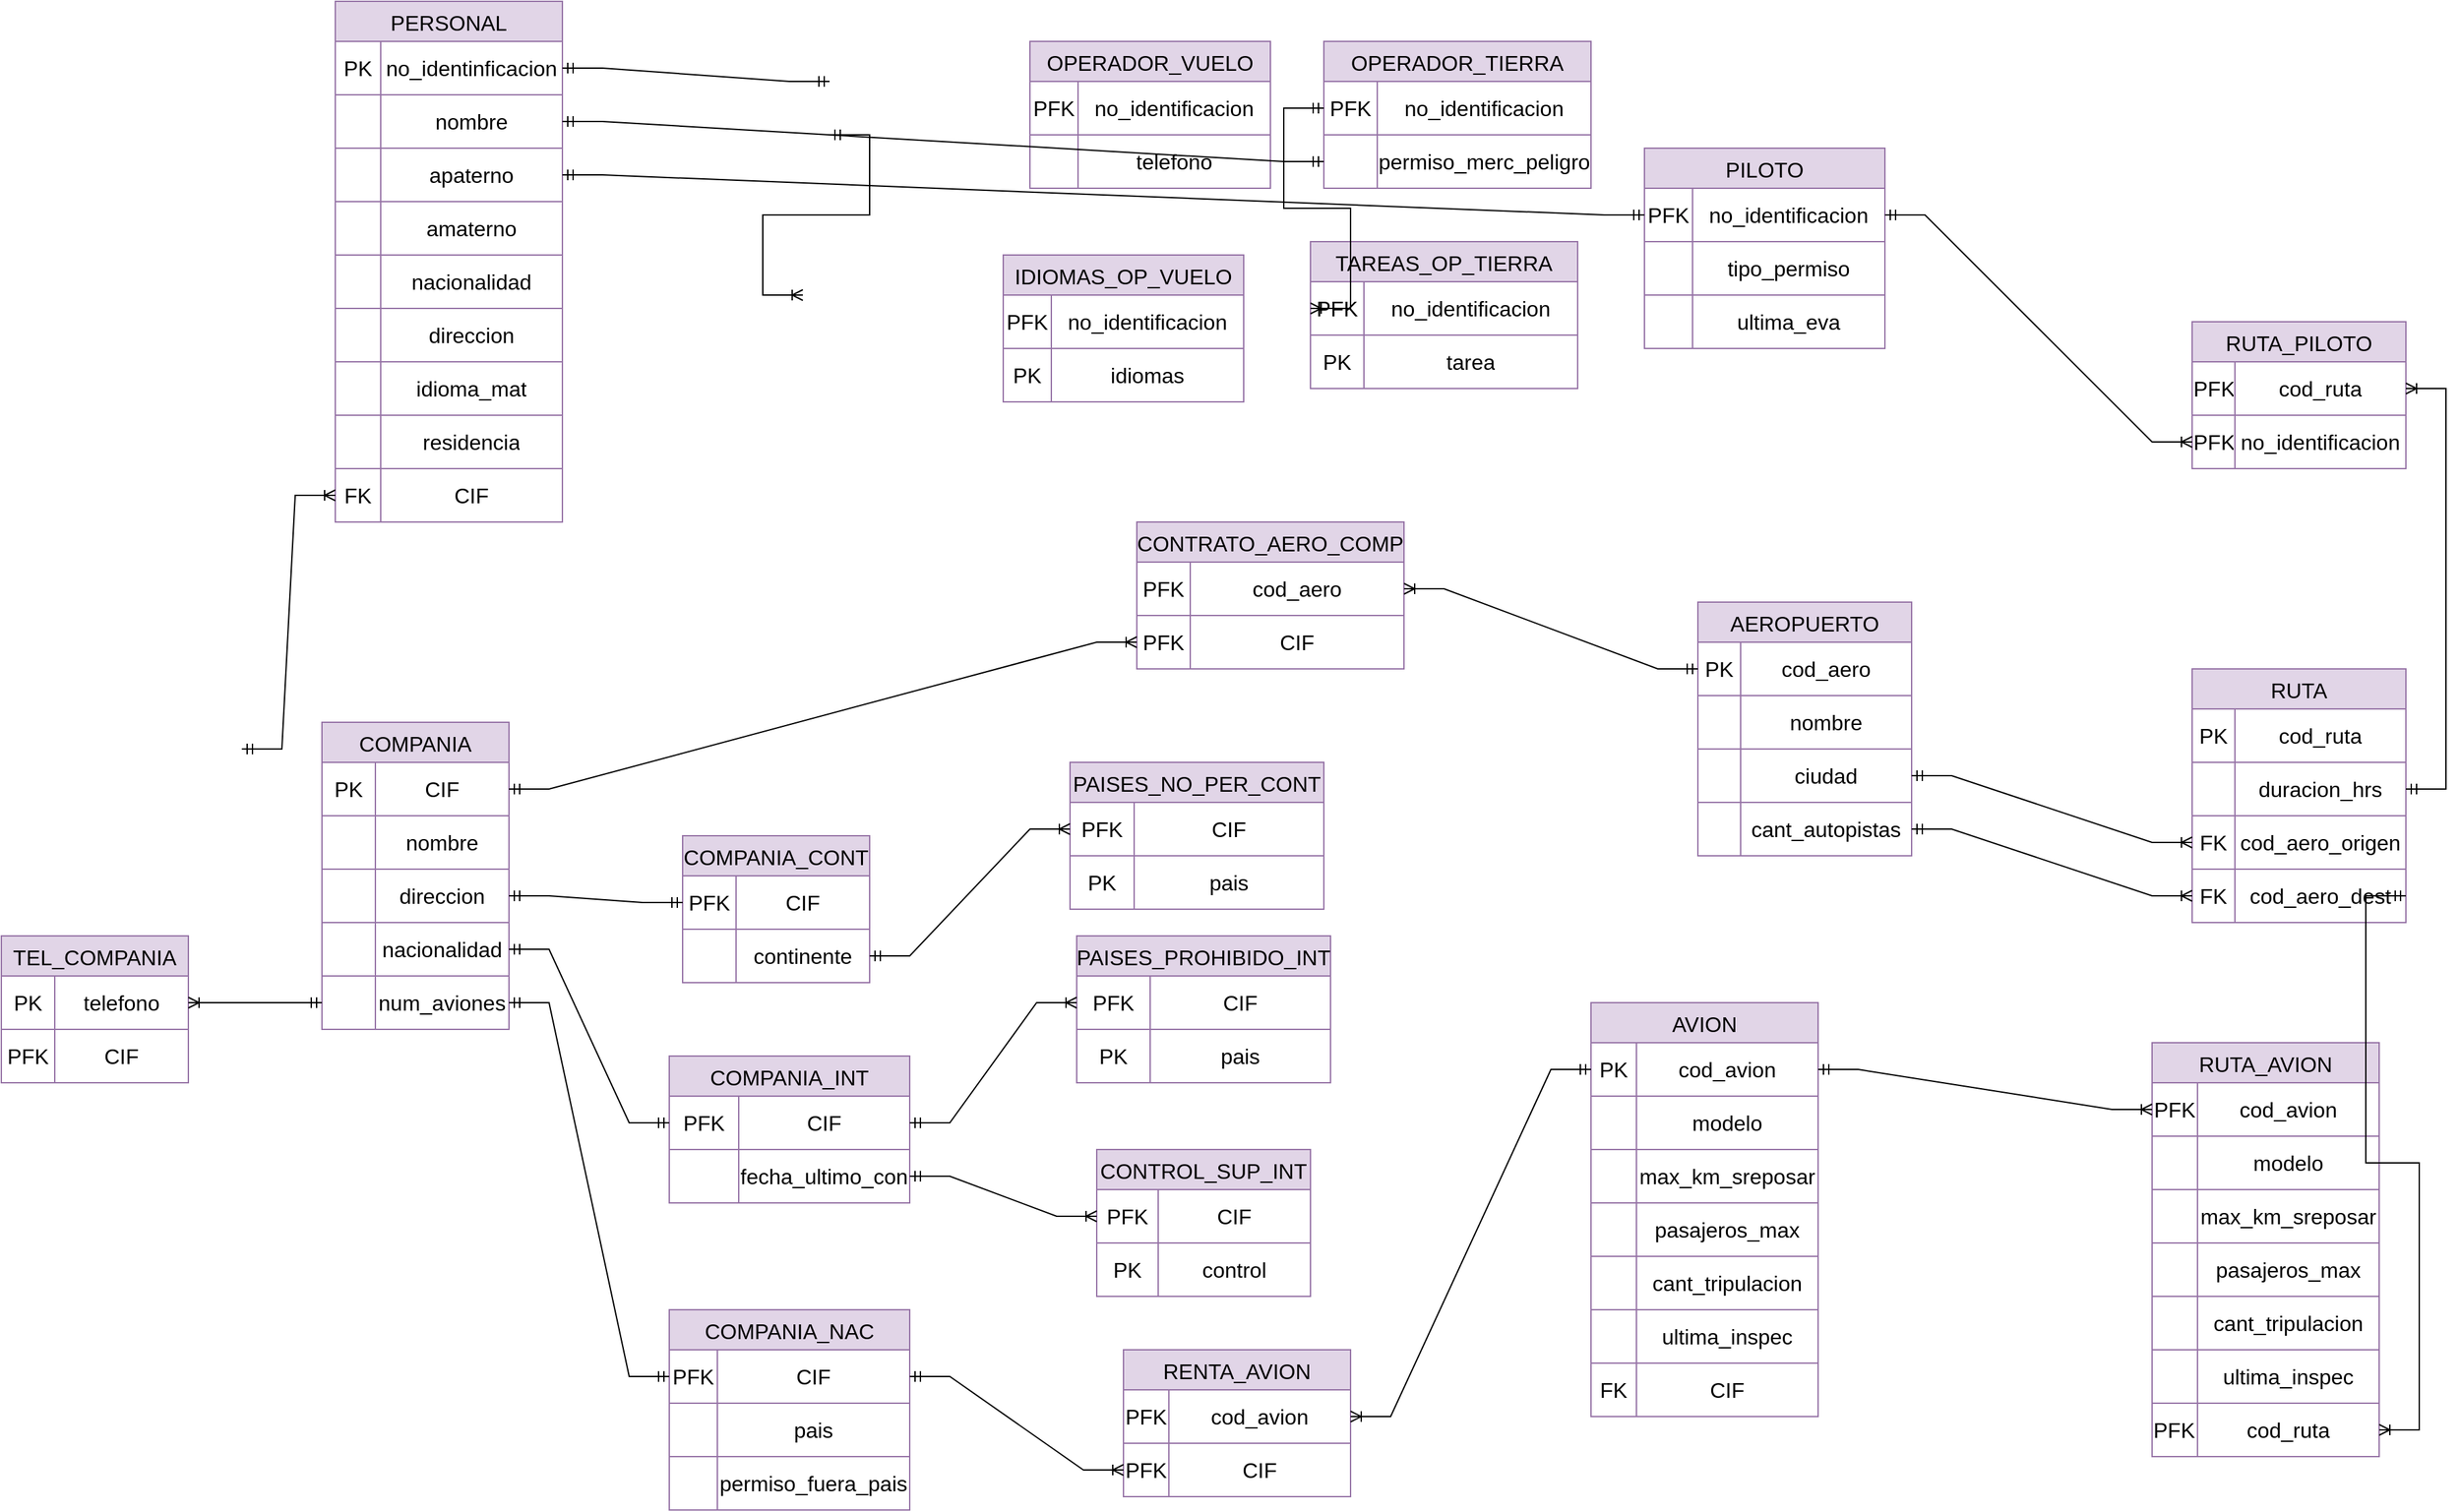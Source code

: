 <mxfile version="21.7.2" type="github">
  <diagram name="Página-1" id="a6ZiV04KGCb7zSJPk-AL">
    <mxGraphModel dx="4588" dy="1080" grid="1" gridSize="10" guides="1" tooltips="1" connect="1" arrows="1" fold="1" page="1" pageScale="1" pageWidth="1920" pageHeight="1200" math="0" shadow="0">
      <root>
        <mxCell id="0" />
        <mxCell id="1" parent="0" />
        <mxCell id="yMkqW9YGtFYtiNFPIrnJ-1" value="COMPANIA" style="shape=table;startSize=30;container=1;collapsible=0;childLayout=tableLayout;strokeColor=#9673a6;fontSize=16;fillColor=#e1d5e7;" vertex="1" parent="1">
          <mxGeometry x="220" y="570" width="140" height="230" as="geometry" />
        </mxCell>
        <mxCell id="yMkqW9YGtFYtiNFPIrnJ-2" value="" style="shape=tableRow;horizontal=0;startSize=0;swimlaneHead=0;swimlaneBody=0;strokeColor=inherit;top=0;left=0;bottom=0;right=0;collapsible=0;dropTarget=0;fillColor=none;points=[[0,0.5],[1,0.5]];portConstraint=eastwest;fontSize=16;" vertex="1" parent="yMkqW9YGtFYtiNFPIrnJ-1">
          <mxGeometry y="30" width="140" height="40" as="geometry" />
        </mxCell>
        <mxCell id="yMkqW9YGtFYtiNFPIrnJ-4" value="PK" style="shape=partialRectangle;html=1;whiteSpace=wrap;connectable=0;strokeColor=inherit;overflow=hidden;fillColor=none;top=0;left=0;bottom=0;right=0;pointerEvents=1;fontSize=16;" vertex="1" parent="yMkqW9YGtFYtiNFPIrnJ-2">
          <mxGeometry width="40" height="40" as="geometry">
            <mxRectangle width="40" height="40" as="alternateBounds" />
          </mxGeometry>
        </mxCell>
        <mxCell id="yMkqW9YGtFYtiNFPIrnJ-5" value="CIF" style="shape=partialRectangle;html=1;whiteSpace=wrap;connectable=0;strokeColor=inherit;overflow=hidden;fillColor=none;top=0;left=0;bottom=0;right=0;pointerEvents=1;fontSize=16;" vertex="1" parent="yMkqW9YGtFYtiNFPIrnJ-2">
          <mxGeometry x="40" width="100" height="40" as="geometry">
            <mxRectangle width="100" height="40" as="alternateBounds" />
          </mxGeometry>
        </mxCell>
        <mxCell id="yMkqW9YGtFYtiNFPIrnJ-6" value="" style="shape=tableRow;horizontal=0;startSize=0;swimlaneHead=0;swimlaneBody=0;strokeColor=inherit;top=0;left=0;bottom=0;right=0;collapsible=0;dropTarget=0;fillColor=none;points=[[0,0.5],[1,0.5]];portConstraint=eastwest;fontSize=16;" vertex="1" parent="yMkqW9YGtFYtiNFPIrnJ-1">
          <mxGeometry y="70" width="140" height="40" as="geometry" />
        </mxCell>
        <mxCell id="yMkqW9YGtFYtiNFPIrnJ-8" value="" style="shape=partialRectangle;html=1;whiteSpace=wrap;connectable=0;strokeColor=inherit;overflow=hidden;fillColor=none;top=0;left=0;bottom=0;right=0;pointerEvents=1;fontSize=16;" vertex="1" parent="yMkqW9YGtFYtiNFPIrnJ-6">
          <mxGeometry width="40" height="40" as="geometry">
            <mxRectangle width="40" height="40" as="alternateBounds" />
          </mxGeometry>
        </mxCell>
        <mxCell id="yMkqW9YGtFYtiNFPIrnJ-9" value="nombre" style="shape=partialRectangle;html=1;whiteSpace=wrap;connectable=0;strokeColor=inherit;overflow=hidden;fillColor=none;top=0;left=0;bottom=0;right=0;pointerEvents=1;fontSize=16;" vertex="1" parent="yMkqW9YGtFYtiNFPIrnJ-6">
          <mxGeometry x="40" width="100" height="40" as="geometry">
            <mxRectangle width="100" height="40" as="alternateBounds" />
          </mxGeometry>
        </mxCell>
        <mxCell id="yMkqW9YGtFYtiNFPIrnJ-10" value="" style="shape=tableRow;horizontal=0;startSize=0;swimlaneHead=0;swimlaneBody=0;strokeColor=inherit;top=0;left=0;bottom=0;right=0;collapsible=0;dropTarget=0;fillColor=none;points=[[0,0.5],[1,0.5]];portConstraint=eastwest;fontSize=16;" vertex="1" parent="yMkqW9YGtFYtiNFPIrnJ-1">
          <mxGeometry y="110" width="140" height="40" as="geometry" />
        </mxCell>
        <mxCell id="yMkqW9YGtFYtiNFPIrnJ-12" value="" style="shape=partialRectangle;html=1;whiteSpace=wrap;connectable=0;strokeColor=inherit;overflow=hidden;fillColor=none;top=0;left=0;bottom=0;right=0;pointerEvents=1;fontSize=16;" vertex="1" parent="yMkqW9YGtFYtiNFPIrnJ-10">
          <mxGeometry width="40" height="40" as="geometry">
            <mxRectangle width="40" height="40" as="alternateBounds" />
          </mxGeometry>
        </mxCell>
        <mxCell id="yMkqW9YGtFYtiNFPIrnJ-13" value="direccion" style="shape=partialRectangle;html=1;whiteSpace=wrap;connectable=0;strokeColor=inherit;overflow=hidden;fillColor=none;top=0;left=0;bottom=0;right=0;pointerEvents=1;fontSize=16;" vertex="1" parent="yMkqW9YGtFYtiNFPIrnJ-10">
          <mxGeometry x="40" width="100" height="40" as="geometry">
            <mxRectangle width="100" height="40" as="alternateBounds" />
          </mxGeometry>
        </mxCell>
        <mxCell id="yMkqW9YGtFYtiNFPIrnJ-14" style="shape=tableRow;horizontal=0;startSize=0;swimlaneHead=0;swimlaneBody=0;strokeColor=inherit;top=0;left=0;bottom=0;right=0;collapsible=0;dropTarget=0;fillColor=none;points=[[0,0.5],[1,0.5]];portConstraint=eastwest;fontSize=16;" vertex="1" parent="yMkqW9YGtFYtiNFPIrnJ-1">
          <mxGeometry y="150" width="140" height="40" as="geometry" />
        </mxCell>
        <mxCell id="yMkqW9YGtFYtiNFPIrnJ-15" style="shape=partialRectangle;html=1;whiteSpace=wrap;connectable=0;strokeColor=inherit;overflow=hidden;fillColor=none;top=0;left=0;bottom=0;right=0;pointerEvents=1;fontSize=16;" vertex="1" parent="yMkqW9YGtFYtiNFPIrnJ-14">
          <mxGeometry width="40" height="40" as="geometry">
            <mxRectangle width="40" height="40" as="alternateBounds" />
          </mxGeometry>
        </mxCell>
        <mxCell id="yMkqW9YGtFYtiNFPIrnJ-16" value="nacionalidad" style="shape=partialRectangle;html=1;whiteSpace=wrap;connectable=0;strokeColor=inherit;overflow=hidden;fillColor=none;top=0;left=0;bottom=0;right=0;pointerEvents=1;fontSize=16;" vertex="1" parent="yMkqW9YGtFYtiNFPIrnJ-14">
          <mxGeometry x="40" width="100" height="40" as="geometry">
            <mxRectangle width="100" height="40" as="alternateBounds" />
          </mxGeometry>
        </mxCell>
        <mxCell id="yMkqW9YGtFYtiNFPIrnJ-17" style="shape=tableRow;horizontal=0;startSize=0;swimlaneHead=0;swimlaneBody=0;strokeColor=inherit;top=0;left=0;bottom=0;right=0;collapsible=0;dropTarget=0;fillColor=none;points=[[0,0.5],[1,0.5]];portConstraint=eastwest;fontSize=16;" vertex="1" parent="yMkqW9YGtFYtiNFPIrnJ-1">
          <mxGeometry y="190" width="140" height="40" as="geometry" />
        </mxCell>
        <mxCell id="yMkqW9YGtFYtiNFPIrnJ-18" style="shape=partialRectangle;html=1;whiteSpace=wrap;connectable=0;strokeColor=inherit;overflow=hidden;fillColor=none;top=0;left=0;bottom=0;right=0;pointerEvents=1;fontSize=16;" vertex="1" parent="yMkqW9YGtFYtiNFPIrnJ-17">
          <mxGeometry width="40" height="40" as="geometry">
            <mxRectangle width="40" height="40" as="alternateBounds" />
          </mxGeometry>
        </mxCell>
        <mxCell id="yMkqW9YGtFYtiNFPIrnJ-19" value="num_aviones" style="shape=partialRectangle;html=1;whiteSpace=wrap;connectable=0;strokeColor=inherit;overflow=hidden;fillColor=none;top=0;left=0;bottom=0;right=0;pointerEvents=1;fontSize=16;" vertex="1" parent="yMkqW9YGtFYtiNFPIrnJ-17">
          <mxGeometry x="40" width="100" height="40" as="geometry">
            <mxRectangle width="100" height="40" as="alternateBounds" />
          </mxGeometry>
        </mxCell>
        <mxCell id="yMkqW9YGtFYtiNFPIrnJ-23" value="TEL_COMPANIA" style="shape=table;startSize=30;container=1;collapsible=0;childLayout=tableLayout;strokeColor=#9673a6;fontSize=16;fillColor=#e1d5e7;" vertex="1" parent="1">
          <mxGeometry x="-20" y="730" width="140" height="110" as="geometry" />
        </mxCell>
        <mxCell id="yMkqW9YGtFYtiNFPIrnJ-24" value="" style="shape=tableRow;horizontal=0;startSize=0;swimlaneHead=0;swimlaneBody=0;strokeColor=inherit;top=0;left=0;bottom=0;right=0;collapsible=0;dropTarget=0;fillColor=none;points=[[0,0.5],[1,0.5]];portConstraint=eastwest;fontSize=16;" vertex="1" parent="yMkqW9YGtFYtiNFPIrnJ-23">
          <mxGeometry y="30" width="140" height="40" as="geometry" />
        </mxCell>
        <mxCell id="yMkqW9YGtFYtiNFPIrnJ-25" value="PK" style="shape=partialRectangle;html=1;whiteSpace=wrap;connectable=0;strokeColor=inherit;overflow=hidden;fillColor=none;top=0;left=0;bottom=0;right=0;pointerEvents=1;fontSize=16;" vertex="1" parent="yMkqW9YGtFYtiNFPIrnJ-24">
          <mxGeometry width="40" height="40" as="geometry">
            <mxRectangle width="40" height="40" as="alternateBounds" />
          </mxGeometry>
        </mxCell>
        <mxCell id="yMkqW9YGtFYtiNFPIrnJ-26" value="telefono" style="shape=partialRectangle;html=1;whiteSpace=wrap;connectable=0;strokeColor=inherit;overflow=hidden;fillColor=none;top=0;left=0;bottom=0;right=0;pointerEvents=1;fontSize=16;" vertex="1" parent="yMkqW9YGtFYtiNFPIrnJ-24">
          <mxGeometry x="40" width="100" height="40" as="geometry">
            <mxRectangle width="100" height="40" as="alternateBounds" />
          </mxGeometry>
        </mxCell>
        <mxCell id="yMkqW9YGtFYtiNFPIrnJ-27" value="" style="shape=tableRow;horizontal=0;startSize=0;swimlaneHead=0;swimlaneBody=0;strokeColor=inherit;top=0;left=0;bottom=0;right=0;collapsible=0;dropTarget=0;fillColor=none;points=[[0,0.5],[1,0.5]];portConstraint=eastwest;fontSize=16;" vertex="1" parent="yMkqW9YGtFYtiNFPIrnJ-23">
          <mxGeometry y="70" width="140" height="40" as="geometry" />
        </mxCell>
        <mxCell id="yMkqW9YGtFYtiNFPIrnJ-28" value="PFK" style="shape=partialRectangle;html=1;whiteSpace=wrap;connectable=0;strokeColor=inherit;overflow=hidden;fillColor=none;top=0;left=0;bottom=0;right=0;pointerEvents=1;fontSize=16;" vertex="1" parent="yMkqW9YGtFYtiNFPIrnJ-27">
          <mxGeometry width="40" height="40" as="geometry">
            <mxRectangle width="40" height="40" as="alternateBounds" />
          </mxGeometry>
        </mxCell>
        <mxCell id="yMkqW9YGtFYtiNFPIrnJ-29" value="CIF" style="shape=partialRectangle;html=1;whiteSpace=wrap;connectable=0;strokeColor=inherit;overflow=hidden;fillColor=none;top=0;left=0;bottom=0;right=0;pointerEvents=1;fontSize=16;" vertex="1" parent="yMkqW9YGtFYtiNFPIrnJ-27">
          <mxGeometry x="40" width="100" height="40" as="geometry">
            <mxRectangle width="100" height="40" as="alternateBounds" />
          </mxGeometry>
        </mxCell>
        <mxCell id="yMkqW9YGtFYtiNFPIrnJ-39" value="COMPANIA_CONT" style="shape=table;startSize=30;container=1;collapsible=0;childLayout=tableLayout;strokeColor=#9673a6;fontSize=16;fillColor=#e1d5e7;" vertex="1" parent="1">
          <mxGeometry x="490" y="655" width="140" height="110" as="geometry" />
        </mxCell>
        <mxCell id="yMkqW9YGtFYtiNFPIrnJ-40" value="" style="shape=tableRow;horizontal=0;startSize=0;swimlaneHead=0;swimlaneBody=0;strokeColor=inherit;top=0;left=0;bottom=0;right=0;collapsible=0;dropTarget=0;fillColor=none;points=[[0,0.5],[1,0.5]];portConstraint=eastwest;fontSize=16;" vertex="1" parent="yMkqW9YGtFYtiNFPIrnJ-39">
          <mxGeometry y="30" width="140" height="40" as="geometry" />
        </mxCell>
        <mxCell id="yMkqW9YGtFYtiNFPIrnJ-41" value="PFK" style="shape=partialRectangle;html=1;whiteSpace=wrap;connectable=0;strokeColor=inherit;overflow=hidden;fillColor=none;top=0;left=0;bottom=0;right=0;pointerEvents=1;fontSize=16;" vertex="1" parent="yMkqW9YGtFYtiNFPIrnJ-40">
          <mxGeometry width="40" height="40" as="geometry">
            <mxRectangle width="40" height="40" as="alternateBounds" />
          </mxGeometry>
        </mxCell>
        <mxCell id="yMkqW9YGtFYtiNFPIrnJ-42" value="CIF" style="shape=partialRectangle;html=1;whiteSpace=wrap;connectable=0;strokeColor=inherit;overflow=hidden;fillColor=none;top=0;left=0;bottom=0;right=0;pointerEvents=1;fontSize=16;" vertex="1" parent="yMkqW9YGtFYtiNFPIrnJ-40">
          <mxGeometry x="40" width="100" height="40" as="geometry">
            <mxRectangle width="100" height="40" as="alternateBounds" />
          </mxGeometry>
        </mxCell>
        <mxCell id="yMkqW9YGtFYtiNFPIrnJ-43" value="" style="shape=tableRow;horizontal=0;startSize=0;swimlaneHead=0;swimlaneBody=0;strokeColor=inherit;top=0;left=0;bottom=0;right=0;collapsible=0;dropTarget=0;fillColor=none;points=[[0,0.5],[1,0.5]];portConstraint=eastwest;fontSize=16;" vertex="1" parent="yMkqW9YGtFYtiNFPIrnJ-39">
          <mxGeometry y="70" width="140" height="40" as="geometry" />
        </mxCell>
        <mxCell id="yMkqW9YGtFYtiNFPIrnJ-44" value="" style="shape=partialRectangle;html=1;whiteSpace=wrap;connectable=0;strokeColor=inherit;overflow=hidden;fillColor=none;top=0;left=0;bottom=0;right=0;pointerEvents=1;fontSize=16;" vertex="1" parent="yMkqW9YGtFYtiNFPIrnJ-43">
          <mxGeometry width="40" height="40" as="geometry">
            <mxRectangle width="40" height="40" as="alternateBounds" />
          </mxGeometry>
        </mxCell>
        <mxCell id="yMkqW9YGtFYtiNFPIrnJ-45" value="continente" style="shape=partialRectangle;html=1;whiteSpace=wrap;connectable=0;strokeColor=inherit;overflow=hidden;fillColor=none;top=0;left=0;bottom=0;right=0;pointerEvents=1;fontSize=16;" vertex="1" parent="yMkqW9YGtFYtiNFPIrnJ-43">
          <mxGeometry x="40" width="100" height="40" as="geometry">
            <mxRectangle width="100" height="40" as="alternateBounds" />
          </mxGeometry>
        </mxCell>
        <mxCell id="yMkqW9YGtFYtiNFPIrnJ-46" value="PAISES_NO_PER_CONT" style="shape=table;startSize=30;container=1;collapsible=0;childLayout=tableLayout;strokeColor=#9673a6;fontSize=16;fillColor=#e1d5e7;" vertex="1" parent="1">
          <mxGeometry x="780" y="600" width="190" height="110" as="geometry" />
        </mxCell>
        <mxCell id="yMkqW9YGtFYtiNFPIrnJ-47" value="" style="shape=tableRow;horizontal=0;startSize=0;swimlaneHead=0;swimlaneBody=0;strokeColor=inherit;top=0;left=0;bottom=0;right=0;collapsible=0;dropTarget=0;fillColor=none;points=[[0,0.5],[1,0.5]];portConstraint=eastwest;fontSize=16;" vertex="1" parent="yMkqW9YGtFYtiNFPIrnJ-46">
          <mxGeometry y="30" width="190" height="40" as="geometry" />
        </mxCell>
        <mxCell id="yMkqW9YGtFYtiNFPIrnJ-48" value="PFK" style="shape=partialRectangle;html=1;whiteSpace=wrap;connectable=0;strokeColor=inherit;overflow=hidden;fillColor=none;top=0;left=0;bottom=0;right=0;pointerEvents=1;fontSize=16;" vertex="1" parent="yMkqW9YGtFYtiNFPIrnJ-47">
          <mxGeometry width="48" height="40" as="geometry">
            <mxRectangle width="48" height="40" as="alternateBounds" />
          </mxGeometry>
        </mxCell>
        <mxCell id="yMkqW9YGtFYtiNFPIrnJ-49" value="CIF" style="shape=partialRectangle;html=1;whiteSpace=wrap;connectable=0;strokeColor=inherit;overflow=hidden;fillColor=none;top=0;left=0;bottom=0;right=0;pointerEvents=1;fontSize=16;" vertex="1" parent="yMkqW9YGtFYtiNFPIrnJ-47">
          <mxGeometry x="48" width="142" height="40" as="geometry">
            <mxRectangle width="142" height="40" as="alternateBounds" />
          </mxGeometry>
        </mxCell>
        <mxCell id="yMkqW9YGtFYtiNFPIrnJ-50" value="" style="shape=tableRow;horizontal=0;startSize=0;swimlaneHead=0;swimlaneBody=0;strokeColor=inherit;top=0;left=0;bottom=0;right=0;collapsible=0;dropTarget=0;fillColor=none;points=[[0,0.5],[1,0.5]];portConstraint=eastwest;fontSize=16;" vertex="1" parent="yMkqW9YGtFYtiNFPIrnJ-46">
          <mxGeometry y="70" width="190" height="40" as="geometry" />
        </mxCell>
        <mxCell id="yMkqW9YGtFYtiNFPIrnJ-51" value="PK" style="shape=partialRectangle;html=1;whiteSpace=wrap;connectable=0;strokeColor=inherit;overflow=hidden;fillColor=none;top=0;left=0;bottom=0;right=0;pointerEvents=1;fontSize=16;" vertex="1" parent="yMkqW9YGtFYtiNFPIrnJ-50">
          <mxGeometry width="48" height="40" as="geometry">
            <mxRectangle width="48" height="40" as="alternateBounds" />
          </mxGeometry>
        </mxCell>
        <mxCell id="yMkqW9YGtFYtiNFPIrnJ-52" value="pais" style="shape=partialRectangle;html=1;whiteSpace=wrap;connectable=0;strokeColor=inherit;overflow=hidden;fillColor=none;top=0;left=0;bottom=0;right=0;pointerEvents=1;fontSize=16;" vertex="1" parent="yMkqW9YGtFYtiNFPIrnJ-50">
          <mxGeometry x="48" width="142" height="40" as="geometry">
            <mxRectangle width="142" height="40" as="alternateBounds" />
          </mxGeometry>
        </mxCell>
        <mxCell id="yMkqW9YGtFYtiNFPIrnJ-53" value="COMPANIA_INT" style="shape=table;startSize=30;container=1;collapsible=0;childLayout=tableLayout;strokeColor=#9673a6;fontSize=16;fillColor=#e1d5e7;" vertex="1" parent="1">
          <mxGeometry x="480" y="820" width="180" height="110" as="geometry" />
        </mxCell>
        <mxCell id="yMkqW9YGtFYtiNFPIrnJ-54" value="" style="shape=tableRow;horizontal=0;startSize=0;swimlaneHead=0;swimlaneBody=0;strokeColor=inherit;top=0;left=0;bottom=0;right=0;collapsible=0;dropTarget=0;fillColor=none;points=[[0,0.5],[1,0.5]];portConstraint=eastwest;fontSize=16;" vertex="1" parent="yMkqW9YGtFYtiNFPIrnJ-53">
          <mxGeometry y="30" width="180" height="40" as="geometry" />
        </mxCell>
        <mxCell id="yMkqW9YGtFYtiNFPIrnJ-55" value="PFK" style="shape=partialRectangle;html=1;whiteSpace=wrap;connectable=0;strokeColor=inherit;overflow=hidden;fillColor=none;top=0;left=0;bottom=0;right=0;pointerEvents=1;fontSize=16;" vertex="1" parent="yMkqW9YGtFYtiNFPIrnJ-54">
          <mxGeometry width="52" height="40" as="geometry">
            <mxRectangle width="52" height="40" as="alternateBounds" />
          </mxGeometry>
        </mxCell>
        <mxCell id="yMkqW9YGtFYtiNFPIrnJ-56" value="CIF" style="shape=partialRectangle;html=1;whiteSpace=wrap;connectable=0;strokeColor=inherit;overflow=hidden;fillColor=none;top=0;left=0;bottom=0;right=0;pointerEvents=1;fontSize=16;" vertex="1" parent="yMkqW9YGtFYtiNFPIrnJ-54">
          <mxGeometry x="52" width="128" height="40" as="geometry">
            <mxRectangle width="128" height="40" as="alternateBounds" />
          </mxGeometry>
        </mxCell>
        <mxCell id="yMkqW9YGtFYtiNFPIrnJ-57" value="" style="shape=tableRow;horizontal=0;startSize=0;swimlaneHead=0;swimlaneBody=0;strokeColor=inherit;top=0;left=0;bottom=0;right=0;collapsible=0;dropTarget=0;fillColor=none;points=[[0,0.5],[1,0.5]];portConstraint=eastwest;fontSize=16;" vertex="1" parent="yMkqW9YGtFYtiNFPIrnJ-53">
          <mxGeometry y="70" width="180" height="40" as="geometry" />
        </mxCell>
        <mxCell id="yMkqW9YGtFYtiNFPIrnJ-58" value="" style="shape=partialRectangle;html=1;whiteSpace=wrap;connectable=0;strokeColor=inherit;overflow=hidden;fillColor=none;top=0;left=0;bottom=0;right=0;pointerEvents=1;fontSize=16;" vertex="1" parent="yMkqW9YGtFYtiNFPIrnJ-57">
          <mxGeometry width="52" height="40" as="geometry">
            <mxRectangle width="52" height="40" as="alternateBounds" />
          </mxGeometry>
        </mxCell>
        <mxCell id="yMkqW9YGtFYtiNFPIrnJ-59" value="fecha_ultimo_con" style="shape=partialRectangle;html=1;whiteSpace=wrap;connectable=0;strokeColor=inherit;overflow=hidden;fillColor=none;top=0;left=0;bottom=0;right=0;pointerEvents=1;fontSize=16;" vertex="1" parent="yMkqW9YGtFYtiNFPIrnJ-57">
          <mxGeometry x="52" width="128" height="40" as="geometry">
            <mxRectangle width="128" height="40" as="alternateBounds" />
          </mxGeometry>
        </mxCell>
        <mxCell id="yMkqW9YGtFYtiNFPIrnJ-60" value="PAISES_PROHIBIDO_INT" style="shape=table;startSize=30;container=1;collapsible=0;childLayout=tableLayout;strokeColor=#9673a6;fontSize=16;fillColor=#e1d5e7;" vertex="1" parent="1">
          <mxGeometry x="785" y="730" width="190" height="110" as="geometry" />
        </mxCell>
        <mxCell id="yMkqW9YGtFYtiNFPIrnJ-61" value="" style="shape=tableRow;horizontal=0;startSize=0;swimlaneHead=0;swimlaneBody=0;strokeColor=inherit;top=0;left=0;bottom=0;right=0;collapsible=0;dropTarget=0;fillColor=none;points=[[0,0.5],[1,0.5]];portConstraint=eastwest;fontSize=16;" vertex="1" parent="yMkqW9YGtFYtiNFPIrnJ-60">
          <mxGeometry y="30" width="190" height="40" as="geometry" />
        </mxCell>
        <mxCell id="yMkqW9YGtFYtiNFPIrnJ-62" value="PFK" style="shape=partialRectangle;html=1;whiteSpace=wrap;connectable=0;strokeColor=inherit;overflow=hidden;fillColor=none;top=0;left=0;bottom=0;right=0;pointerEvents=1;fontSize=16;" vertex="1" parent="yMkqW9YGtFYtiNFPIrnJ-61">
          <mxGeometry width="55" height="40" as="geometry">
            <mxRectangle width="55" height="40" as="alternateBounds" />
          </mxGeometry>
        </mxCell>
        <mxCell id="yMkqW9YGtFYtiNFPIrnJ-63" value="CIF" style="shape=partialRectangle;html=1;whiteSpace=wrap;connectable=0;strokeColor=inherit;overflow=hidden;fillColor=none;top=0;left=0;bottom=0;right=0;pointerEvents=1;fontSize=16;" vertex="1" parent="yMkqW9YGtFYtiNFPIrnJ-61">
          <mxGeometry x="55" width="135" height="40" as="geometry">
            <mxRectangle width="135" height="40" as="alternateBounds" />
          </mxGeometry>
        </mxCell>
        <mxCell id="yMkqW9YGtFYtiNFPIrnJ-64" value="" style="shape=tableRow;horizontal=0;startSize=0;swimlaneHead=0;swimlaneBody=0;strokeColor=inherit;top=0;left=0;bottom=0;right=0;collapsible=0;dropTarget=0;fillColor=none;points=[[0,0.5],[1,0.5]];portConstraint=eastwest;fontSize=16;" vertex="1" parent="yMkqW9YGtFYtiNFPIrnJ-60">
          <mxGeometry y="70" width="190" height="40" as="geometry" />
        </mxCell>
        <mxCell id="yMkqW9YGtFYtiNFPIrnJ-65" value="PK" style="shape=partialRectangle;html=1;whiteSpace=wrap;connectable=0;strokeColor=inherit;overflow=hidden;fillColor=none;top=0;left=0;bottom=0;right=0;pointerEvents=1;fontSize=16;" vertex="1" parent="yMkqW9YGtFYtiNFPIrnJ-64">
          <mxGeometry width="55" height="40" as="geometry">
            <mxRectangle width="55" height="40" as="alternateBounds" />
          </mxGeometry>
        </mxCell>
        <mxCell id="yMkqW9YGtFYtiNFPIrnJ-66" value="pais" style="shape=partialRectangle;html=1;whiteSpace=wrap;connectable=0;strokeColor=inherit;overflow=hidden;fillColor=none;top=0;left=0;bottom=0;right=0;pointerEvents=1;fontSize=16;" vertex="1" parent="yMkqW9YGtFYtiNFPIrnJ-64">
          <mxGeometry x="55" width="135" height="40" as="geometry">
            <mxRectangle width="135" height="40" as="alternateBounds" />
          </mxGeometry>
        </mxCell>
        <mxCell id="yMkqW9YGtFYtiNFPIrnJ-67" value="CONTROL_SUP_INT" style="shape=table;startSize=30;container=1;collapsible=0;childLayout=tableLayout;strokeColor=#9673a6;fontSize=16;fillColor=#e1d5e7;" vertex="1" parent="1">
          <mxGeometry x="800" y="890" width="160" height="110" as="geometry" />
        </mxCell>
        <mxCell id="yMkqW9YGtFYtiNFPIrnJ-68" value="" style="shape=tableRow;horizontal=0;startSize=0;swimlaneHead=0;swimlaneBody=0;strokeColor=inherit;top=0;left=0;bottom=0;right=0;collapsible=0;dropTarget=0;fillColor=none;points=[[0,0.5],[1,0.5]];portConstraint=eastwest;fontSize=16;" vertex="1" parent="yMkqW9YGtFYtiNFPIrnJ-67">
          <mxGeometry y="30" width="160" height="40" as="geometry" />
        </mxCell>
        <mxCell id="yMkqW9YGtFYtiNFPIrnJ-69" value="PFK" style="shape=partialRectangle;html=1;whiteSpace=wrap;connectable=0;strokeColor=inherit;overflow=hidden;fillColor=none;top=0;left=0;bottom=0;right=0;pointerEvents=1;fontSize=16;" vertex="1" parent="yMkqW9YGtFYtiNFPIrnJ-68">
          <mxGeometry width="46" height="40" as="geometry">
            <mxRectangle width="46" height="40" as="alternateBounds" />
          </mxGeometry>
        </mxCell>
        <mxCell id="yMkqW9YGtFYtiNFPIrnJ-70" value="CIF" style="shape=partialRectangle;html=1;whiteSpace=wrap;connectable=0;strokeColor=inherit;overflow=hidden;fillColor=none;top=0;left=0;bottom=0;right=0;pointerEvents=1;fontSize=16;" vertex="1" parent="yMkqW9YGtFYtiNFPIrnJ-68">
          <mxGeometry x="46" width="114" height="40" as="geometry">
            <mxRectangle width="114" height="40" as="alternateBounds" />
          </mxGeometry>
        </mxCell>
        <mxCell id="yMkqW9YGtFYtiNFPIrnJ-71" value="" style="shape=tableRow;horizontal=0;startSize=0;swimlaneHead=0;swimlaneBody=0;strokeColor=inherit;top=0;left=0;bottom=0;right=0;collapsible=0;dropTarget=0;fillColor=none;points=[[0,0.5],[1,0.5]];portConstraint=eastwest;fontSize=16;" vertex="1" parent="yMkqW9YGtFYtiNFPIrnJ-67">
          <mxGeometry y="70" width="160" height="40" as="geometry" />
        </mxCell>
        <mxCell id="yMkqW9YGtFYtiNFPIrnJ-72" value="PK" style="shape=partialRectangle;html=1;whiteSpace=wrap;connectable=0;strokeColor=inherit;overflow=hidden;fillColor=none;top=0;left=0;bottom=0;right=0;pointerEvents=1;fontSize=16;" vertex="1" parent="yMkqW9YGtFYtiNFPIrnJ-71">
          <mxGeometry width="46" height="40" as="geometry">
            <mxRectangle width="46" height="40" as="alternateBounds" />
          </mxGeometry>
        </mxCell>
        <mxCell id="yMkqW9YGtFYtiNFPIrnJ-73" value="control" style="shape=partialRectangle;html=1;whiteSpace=wrap;connectable=0;strokeColor=inherit;overflow=hidden;fillColor=none;top=0;left=0;bottom=0;right=0;pointerEvents=1;fontSize=16;" vertex="1" parent="yMkqW9YGtFYtiNFPIrnJ-71">
          <mxGeometry x="46" width="114" height="40" as="geometry">
            <mxRectangle width="114" height="40" as="alternateBounds" />
          </mxGeometry>
        </mxCell>
        <mxCell id="yMkqW9YGtFYtiNFPIrnJ-74" value="COMPANIA_NAC" style="shape=table;startSize=30;container=1;collapsible=0;childLayout=tableLayout;strokeColor=#9673a6;fontSize=16;fillColor=#e1d5e7;" vertex="1" parent="1">
          <mxGeometry x="480" y="1010" width="180" height="150" as="geometry" />
        </mxCell>
        <mxCell id="yMkqW9YGtFYtiNFPIrnJ-75" value="" style="shape=tableRow;horizontal=0;startSize=0;swimlaneHead=0;swimlaneBody=0;strokeColor=inherit;top=0;left=0;bottom=0;right=0;collapsible=0;dropTarget=0;fillColor=none;points=[[0,0.5],[1,0.5]];portConstraint=eastwest;fontSize=16;" vertex="1" parent="yMkqW9YGtFYtiNFPIrnJ-74">
          <mxGeometry y="30" width="180" height="40" as="geometry" />
        </mxCell>
        <mxCell id="yMkqW9YGtFYtiNFPIrnJ-76" value="PFK" style="shape=partialRectangle;html=1;whiteSpace=wrap;connectable=0;strokeColor=inherit;overflow=hidden;fillColor=none;top=0;left=0;bottom=0;right=0;pointerEvents=1;fontSize=16;" vertex="1" parent="yMkqW9YGtFYtiNFPIrnJ-75">
          <mxGeometry width="36" height="40" as="geometry">
            <mxRectangle width="36" height="40" as="alternateBounds" />
          </mxGeometry>
        </mxCell>
        <mxCell id="yMkqW9YGtFYtiNFPIrnJ-77" value="CIF" style="shape=partialRectangle;html=1;whiteSpace=wrap;connectable=0;strokeColor=inherit;overflow=hidden;fillColor=none;top=0;left=0;bottom=0;right=0;pointerEvents=1;fontSize=16;" vertex="1" parent="yMkqW9YGtFYtiNFPIrnJ-75">
          <mxGeometry x="36" width="144" height="40" as="geometry">
            <mxRectangle width="144" height="40" as="alternateBounds" />
          </mxGeometry>
        </mxCell>
        <mxCell id="yMkqW9YGtFYtiNFPIrnJ-78" value="" style="shape=tableRow;horizontal=0;startSize=0;swimlaneHead=0;swimlaneBody=0;strokeColor=inherit;top=0;left=0;bottom=0;right=0;collapsible=0;dropTarget=0;fillColor=none;points=[[0,0.5],[1,0.5]];portConstraint=eastwest;fontSize=16;" vertex="1" parent="yMkqW9YGtFYtiNFPIrnJ-74">
          <mxGeometry y="70" width="180" height="40" as="geometry" />
        </mxCell>
        <mxCell id="yMkqW9YGtFYtiNFPIrnJ-79" value="" style="shape=partialRectangle;html=1;whiteSpace=wrap;connectable=0;strokeColor=inherit;overflow=hidden;fillColor=none;top=0;left=0;bottom=0;right=0;pointerEvents=1;fontSize=16;" vertex="1" parent="yMkqW9YGtFYtiNFPIrnJ-78">
          <mxGeometry width="36" height="40" as="geometry">
            <mxRectangle width="36" height="40" as="alternateBounds" />
          </mxGeometry>
        </mxCell>
        <mxCell id="yMkqW9YGtFYtiNFPIrnJ-80" value="pais" style="shape=partialRectangle;html=1;whiteSpace=wrap;connectable=0;strokeColor=inherit;overflow=hidden;fillColor=none;top=0;left=0;bottom=0;right=0;pointerEvents=1;fontSize=16;" vertex="1" parent="yMkqW9YGtFYtiNFPIrnJ-78">
          <mxGeometry x="36" width="144" height="40" as="geometry">
            <mxRectangle width="144" height="40" as="alternateBounds" />
          </mxGeometry>
        </mxCell>
        <mxCell id="yMkqW9YGtFYtiNFPIrnJ-81" style="shape=tableRow;horizontal=0;startSize=0;swimlaneHead=0;swimlaneBody=0;strokeColor=inherit;top=0;left=0;bottom=0;right=0;collapsible=0;dropTarget=0;fillColor=none;points=[[0,0.5],[1,0.5]];portConstraint=eastwest;fontSize=16;" vertex="1" parent="yMkqW9YGtFYtiNFPIrnJ-74">
          <mxGeometry y="110" width="180" height="40" as="geometry" />
        </mxCell>
        <mxCell id="yMkqW9YGtFYtiNFPIrnJ-82" style="shape=partialRectangle;html=1;whiteSpace=wrap;connectable=0;strokeColor=inherit;overflow=hidden;fillColor=none;top=0;left=0;bottom=0;right=0;pointerEvents=1;fontSize=16;" vertex="1" parent="yMkqW9YGtFYtiNFPIrnJ-81">
          <mxGeometry width="36" height="40" as="geometry">
            <mxRectangle width="36" height="40" as="alternateBounds" />
          </mxGeometry>
        </mxCell>
        <mxCell id="yMkqW9YGtFYtiNFPIrnJ-83" value="permiso_fuera_pais" style="shape=partialRectangle;html=1;whiteSpace=wrap;connectable=0;strokeColor=inherit;overflow=hidden;fillColor=none;top=0;left=0;bottom=0;right=0;pointerEvents=1;fontSize=16;" vertex="1" parent="yMkqW9YGtFYtiNFPIrnJ-81">
          <mxGeometry x="36" width="144" height="40" as="geometry">
            <mxRectangle width="144" height="40" as="alternateBounds" />
          </mxGeometry>
        </mxCell>
        <mxCell id="yMkqW9YGtFYtiNFPIrnJ-84" value="PERSONAL" style="shape=table;startSize=30;container=1;collapsible=0;childLayout=tableLayout;strokeColor=#9673a6;fontSize=16;fillColor=#e1d5e7;" vertex="1" parent="1">
          <mxGeometry x="230" y="30" width="170" height="390" as="geometry" />
        </mxCell>
        <mxCell id="yMkqW9YGtFYtiNFPIrnJ-85" value="" style="shape=tableRow;horizontal=0;startSize=0;swimlaneHead=0;swimlaneBody=0;strokeColor=inherit;top=0;left=0;bottom=0;right=0;collapsible=0;dropTarget=0;fillColor=none;points=[[0,0.5],[1,0.5]];portConstraint=eastwest;fontSize=16;" vertex="1" parent="yMkqW9YGtFYtiNFPIrnJ-84">
          <mxGeometry y="30" width="170" height="40" as="geometry" />
        </mxCell>
        <mxCell id="yMkqW9YGtFYtiNFPIrnJ-86" value="PK" style="shape=partialRectangle;html=1;whiteSpace=wrap;connectable=0;strokeColor=inherit;overflow=hidden;fillColor=none;top=0;left=0;bottom=0;right=0;pointerEvents=1;fontSize=16;" vertex="1" parent="yMkqW9YGtFYtiNFPIrnJ-85">
          <mxGeometry width="34" height="40" as="geometry">
            <mxRectangle width="34" height="40" as="alternateBounds" />
          </mxGeometry>
        </mxCell>
        <mxCell id="yMkqW9YGtFYtiNFPIrnJ-87" value="no_identinficacion" style="shape=partialRectangle;html=1;whiteSpace=wrap;connectable=0;strokeColor=inherit;overflow=hidden;fillColor=none;top=0;left=0;bottom=0;right=0;pointerEvents=1;fontSize=16;" vertex="1" parent="yMkqW9YGtFYtiNFPIrnJ-85">
          <mxGeometry x="34" width="136" height="40" as="geometry">
            <mxRectangle width="136" height="40" as="alternateBounds" />
          </mxGeometry>
        </mxCell>
        <mxCell id="yMkqW9YGtFYtiNFPIrnJ-88" value="" style="shape=tableRow;horizontal=0;startSize=0;swimlaneHead=0;swimlaneBody=0;strokeColor=inherit;top=0;left=0;bottom=0;right=0;collapsible=0;dropTarget=0;fillColor=none;points=[[0,0.5],[1,0.5]];portConstraint=eastwest;fontSize=16;" vertex="1" parent="yMkqW9YGtFYtiNFPIrnJ-84">
          <mxGeometry y="70" width="170" height="40" as="geometry" />
        </mxCell>
        <mxCell id="yMkqW9YGtFYtiNFPIrnJ-89" value="" style="shape=partialRectangle;html=1;whiteSpace=wrap;connectable=0;strokeColor=inherit;overflow=hidden;fillColor=none;top=0;left=0;bottom=0;right=0;pointerEvents=1;fontSize=16;" vertex="1" parent="yMkqW9YGtFYtiNFPIrnJ-88">
          <mxGeometry width="34" height="40" as="geometry">
            <mxRectangle width="34" height="40" as="alternateBounds" />
          </mxGeometry>
        </mxCell>
        <mxCell id="yMkqW9YGtFYtiNFPIrnJ-90" value="nombre" style="shape=partialRectangle;html=1;whiteSpace=wrap;connectable=0;strokeColor=inherit;overflow=hidden;fillColor=none;top=0;left=0;bottom=0;right=0;pointerEvents=1;fontSize=16;" vertex="1" parent="yMkqW9YGtFYtiNFPIrnJ-88">
          <mxGeometry x="34" width="136" height="40" as="geometry">
            <mxRectangle width="136" height="40" as="alternateBounds" />
          </mxGeometry>
        </mxCell>
        <mxCell id="yMkqW9YGtFYtiNFPIrnJ-91" value="" style="shape=tableRow;horizontal=0;startSize=0;swimlaneHead=0;swimlaneBody=0;strokeColor=inherit;top=0;left=0;bottom=0;right=0;collapsible=0;dropTarget=0;fillColor=none;points=[[0,0.5],[1,0.5]];portConstraint=eastwest;fontSize=16;" vertex="1" parent="yMkqW9YGtFYtiNFPIrnJ-84">
          <mxGeometry y="110" width="170" height="40" as="geometry" />
        </mxCell>
        <mxCell id="yMkqW9YGtFYtiNFPIrnJ-92" value="" style="shape=partialRectangle;html=1;whiteSpace=wrap;connectable=0;strokeColor=inherit;overflow=hidden;fillColor=none;top=0;left=0;bottom=0;right=0;pointerEvents=1;fontSize=16;" vertex="1" parent="yMkqW9YGtFYtiNFPIrnJ-91">
          <mxGeometry width="34" height="40" as="geometry">
            <mxRectangle width="34" height="40" as="alternateBounds" />
          </mxGeometry>
        </mxCell>
        <mxCell id="yMkqW9YGtFYtiNFPIrnJ-93" value="apaterno" style="shape=partialRectangle;html=1;whiteSpace=wrap;connectable=0;strokeColor=inherit;overflow=hidden;fillColor=none;top=0;left=0;bottom=0;right=0;pointerEvents=1;fontSize=16;" vertex="1" parent="yMkqW9YGtFYtiNFPIrnJ-91">
          <mxGeometry x="34" width="136" height="40" as="geometry">
            <mxRectangle width="136" height="40" as="alternateBounds" />
          </mxGeometry>
        </mxCell>
        <mxCell id="yMkqW9YGtFYtiNFPIrnJ-94" style="shape=tableRow;horizontal=0;startSize=0;swimlaneHead=0;swimlaneBody=0;strokeColor=inherit;top=0;left=0;bottom=0;right=0;collapsible=0;dropTarget=0;fillColor=none;points=[[0,0.5],[1,0.5]];portConstraint=eastwest;fontSize=16;" vertex="1" parent="yMkqW9YGtFYtiNFPIrnJ-84">
          <mxGeometry y="150" width="170" height="40" as="geometry" />
        </mxCell>
        <mxCell id="yMkqW9YGtFYtiNFPIrnJ-95" style="shape=partialRectangle;html=1;whiteSpace=wrap;connectable=0;strokeColor=inherit;overflow=hidden;fillColor=none;top=0;left=0;bottom=0;right=0;pointerEvents=1;fontSize=16;" vertex="1" parent="yMkqW9YGtFYtiNFPIrnJ-94">
          <mxGeometry width="34" height="40" as="geometry">
            <mxRectangle width="34" height="40" as="alternateBounds" />
          </mxGeometry>
        </mxCell>
        <mxCell id="yMkqW9YGtFYtiNFPIrnJ-96" value="amaterno" style="shape=partialRectangle;html=1;whiteSpace=wrap;connectable=0;strokeColor=inherit;overflow=hidden;fillColor=none;top=0;left=0;bottom=0;right=0;pointerEvents=1;fontSize=16;" vertex="1" parent="yMkqW9YGtFYtiNFPIrnJ-94">
          <mxGeometry x="34" width="136" height="40" as="geometry">
            <mxRectangle width="136" height="40" as="alternateBounds" />
          </mxGeometry>
        </mxCell>
        <mxCell id="yMkqW9YGtFYtiNFPIrnJ-97" style="shape=tableRow;horizontal=0;startSize=0;swimlaneHead=0;swimlaneBody=0;strokeColor=inherit;top=0;left=0;bottom=0;right=0;collapsible=0;dropTarget=0;fillColor=none;points=[[0,0.5],[1,0.5]];portConstraint=eastwest;fontSize=16;" vertex="1" parent="yMkqW9YGtFYtiNFPIrnJ-84">
          <mxGeometry y="190" width="170" height="40" as="geometry" />
        </mxCell>
        <mxCell id="yMkqW9YGtFYtiNFPIrnJ-98" style="shape=partialRectangle;html=1;whiteSpace=wrap;connectable=0;strokeColor=inherit;overflow=hidden;fillColor=none;top=0;left=0;bottom=0;right=0;pointerEvents=1;fontSize=16;" vertex="1" parent="yMkqW9YGtFYtiNFPIrnJ-97">
          <mxGeometry width="34" height="40" as="geometry">
            <mxRectangle width="34" height="40" as="alternateBounds" />
          </mxGeometry>
        </mxCell>
        <mxCell id="yMkqW9YGtFYtiNFPIrnJ-99" value="nacionalidad" style="shape=partialRectangle;html=1;whiteSpace=wrap;connectable=0;strokeColor=inherit;overflow=hidden;fillColor=none;top=0;left=0;bottom=0;right=0;pointerEvents=1;fontSize=16;" vertex="1" parent="yMkqW9YGtFYtiNFPIrnJ-97">
          <mxGeometry x="34" width="136" height="40" as="geometry">
            <mxRectangle width="136" height="40" as="alternateBounds" />
          </mxGeometry>
        </mxCell>
        <mxCell id="yMkqW9YGtFYtiNFPIrnJ-100" style="shape=tableRow;horizontal=0;startSize=0;swimlaneHead=0;swimlaneBody=0;strokeColor=inherit;top=0;left=0;bottom=0;right=0;collapsible=0;dropTarget=0;fillColor=none;points=[[0,0.5],[1,0.5]];portConstraint=eastwest;fontSize=16;" vertex="1" parent="yMkqW9YGtFYtiNFPIrnJ-84">
          <mxGeometry y="230" width="170" height="40" as="geometry" />
        </mxCell>
        <mxCell id="yMkqW9YGtFYtiNFPIrnJ-101" style="shape=partialRectangle;html=1;whiteSpace=wrap;connectable=0;strokeColor=inherit;overflow=hidden;fillColor=none;top=0;left=0;bottom=0;right=0;pointerEvents=1;fontSize=16;" vertex="1" parent="yMkqW9YGtFYtiNFPIrnJ-100">
          <mxGeometry width="34" height="40" as="geometry">
            <mxRectangle width="34" height="40" as="alternateBounds" />
          </mxGeometry>
        </mxCell>
        <mxCell id="yMkqW9YGtFYtiNFPIrnJ-102" value="direccion" style="shape=partialRectangle;html=1;whiteSpace=wrap;connectable=0;strokeColor=inherit;overflow=hidden;fillColor=none;top=0;left=0;bottom=0;right=0;pointerEvents=1;fontSize=16;" vertex="1" parent="yMkqW9YGtFYtiNFPIrnJ-100">
          <mxGeometry x="34" width="136" height="40" as="geometry">
            <mxRectangle width="136" height="40" as="alternateBounds" />
          </mxGeometry>
        </mxCell>
        <mxCell id="yMkqW9YGtFYtiNFPIrnJ-103" style="shape=tableRow;horizontal=0;startSize=0;swimlaneHead=0;swimlaneBody=0;strokeColor=inherit;top=0;left=0;bottom=0;right=0;collapsible=0;dropTarget=0;fillColor=none;points=[[0,0.5],[1,0.5]];portConstraint=eastwest;fontSize=16;" vertex="1" parent="yMkqW9YGtFYtiNFPIrnJ-84">
          <mxGeometry y="270" width="170" height="40" as="geometry" />
        </mxCell>
        <mxCell id="yMkqW9YGtFYtiNFPIrnJ-104" style="shape=partialRectangle;html=1;whiteSpace=wrap;connectable=0;strokeColor=inherit;overflow=hidden;fillColor=none;top=0;left=0;bottom=0;right=0;pointerEvents=1;fontSize=16;" vertex="1" parent="yMkqW9YGtFYtiNFPIrnJ-103">
          <mxGeometry width="34" height="40" as="geometry">
            <mxRectangle width="34" height="40" as="alternateBounds" />
          </mxGeometry>
        </mxCell>
        <mxCell id="yMkqW9YGtFYtiNFPIrnJ-105" value="idioma_mat" style="shape=partialRectangle;html=1;whiteSpace=wrap;connectable=0;strokeColor=inherit;overflow=hidden;fillColor=none;top=0;left=0;bottom=0;right=0;pointerEvents=1;fontSize=16;" vertex="1" parent="yMkqW9YGtFYtiNFPIrnJ-103">
          <mxGeometry x="34" width="136" height="40" as="geometry">
            <mxRectangle width="136" height="40" as="alternateBounds" />
          </mxGeometry>
        </mxCell>
        <mxCell id="yMkqW9YGtFYtiNFPIrnJ-106" style="shape=tableRow;horizontal=0;startSize=0;swimlaneHead=0;swimlaneBody=0;strokeColor=inherit;top=0;left=0;bottom=0;right=0;collapsible=0;dropTarget=0;fillColor=none;points=[[0,0.5],[1,0.5]];portConstraint=eastwest;fontSize=16;" vertex="1" parent="yMkqW9YGtFYtiNFPIrnJ-84">
          <mxGeometry y="310" width="170" height="40" as="geometry" />
        </mxCell>
        <mxCell id="yMkqW9YGtFYtiNFPIrnJ-107" style="shape=partialRectangle;html=1;whiteSpace=wrap;connectable=0;strokeColor=inherit;overflow=hidden;fillColor=none;top=0;left=0;bottom=0;right=0;pointerEvents=1;fontSize=16;" vertex="1" parent="yMkqW9YGtFYtiNFPIrnJ-106">
          <mxGeometry width="34" height="40" as="geometry">
            <mxRectangle width="34" height="40" as="alternateBounds" />
          </mxGeometry>
        </mxCell>
        <mxCell id="yMkqW9YGtFYtiNFPIrnJ-108" value="residencia" style="shape=partialRectangle;html=1;whiteSpace=wrap;connectable=0;strokeColor=inherit;overflow=hidden;fillColor=none;top=0;left=0;bottom=0;right=0;pointerEvents=1;fontSize=16;" vertex="1" parent="yMkqW9YGtFYtiNFPIrnJ-106">
          <mxGeometry x="34" width="136" height="40" as="geometry">
            <mxRectangle width="136" height="40" as="alternateBounds" />
          </mxGeometry>
        </mxCell>
        <mxCell id="yMkqW9YGtFYtiNFPIrnJ-319" style="shape=tableRow;horizontal=0;startSize=0;swimlaneHead=0;swimlaneBody=0;strokeColor=inherit;top=0;left=0;bottom=0;right=0;collapsible=0;dropTarget=0;fillColor=none;points=[[0,0.5],[1,0.5]];portConstraint=eastwest;fontSize=16;" vertex="1" parent="yMkqW9YGtFYtiNFPIrnJ-84">
          <mxGeometry y="350" width="170" height="40" as="geometry" />
        </mxCell>
        <mxCell id="yMkqW9YGtFYtiNFPIrnJ-320" value="FK" style="shape=partialRectangle;html=1;whiteSpace=wrap;connectable=0;strokeColor=inherit;overflow=hidden;fillColor=none;top=0;left=0;bottom=0;right=0;pointerEvents=1;fontSize=16;" vertex="1" parent="yMkqW9YGtFYtiNFPIrnJ-319">
          <mxGeometry width="34" height="40" as="geometry">
            <mxRectangle width="34" height="40" as="alternateBounds" />
          </mxGeometry>
        </mxCell>
        <mxCell id="yMkqW9YGtFYtiNFPIrnJ-321" value="CIF" style="shape=partialRectangle;html=1;whiteSpace=wrap;connectable=0;strokeColor=inherit;overflow=hidden;fillColor=none;top=0;left=0;bottom=0;right=0;pointerEvents=1;fontSize=16;" vertex="1" parent="yMkqW9YGtFYtiNFPIrnJ-319">
          <mxGeometry x="34" width="136" height="40" as="geometry">
            <mxRectangle width="136" height="40" as="alternateBounds" />
          </mxGeometry>
        </mxCell>
        <mxCell id="yMkqW9YGtFYtiNFPIrnJ-109" value="OPERADOR_VUELO" style="shape=table;startSize=30;container=1;collapsible=0;childLayout=tableLayout;strokeColor=#9673a6;fontSize=16;fillColor=#e1d5e7;" vertex="1" parent="1">
          <mxGeometry x="750" y="60" width="180" height="110" as="geometry" />
        </mxCell>
        <mxCell id="yMkqW9YGtFYtiNFPIrnJ-110" value="" style="shape=tableRow;horizontal=0;startSize=0;swimlaneHead=0;swimlaneBody=0;strokeColor=inherit;top=0;left=0;bottom=0;right=0;collapsible=0;dropTarget=0;fillColor=none;points=[[0,0.5],[1,0.5]];portConstraint=eastwest;fontSize=16;" vertex="1" parent="yMkqW9YGtFYtiNFPIrnJ-109">
          <mxGeometry y="30" width="180" height="40" as="geometry" />
        </mxCell>
        <mxCell id="yMkqW9YGtFYtiNFPIrnJ-111" value="PFK" style="shape=partialRectangle;html=1;whiteSpace=wrap;connectable=0;strokeColor=inherit;overflow=hidden;fillColor=none;top=0;left=0;bottom=0;right=0;pointerEvents=1;fontSize=16;" vertex="1" parent="yMkqW9YGtFYtiNFPIrnJ-110">
          <mxGeometry width="36" height="40" as="geometry">
            <mxRectangle width="36" height="40" as="alternateBounds" />
          </mxGeometry>
        </mxCell>
        <mxCell id="yMkqW9YGtFYtiNFPIrnJ-112" value="no_identificacion" style="shape=partialRectangle;html=1;whiteSpace=wrap;connectable=0;strokeColor=inherit;overflow=hidden;fillColor=none;top=0;left=0;bottom=0;right=0;pointerEvents=1;fontSize=16;" vertex="1" parent="yMkqW9YGtFYtiNFPIrnJ-110">
          <mxGeometry x="36" width="144" height="40" as="geometry">
            <mxRectangle width="144" height="40" as="alternateBounds" />
          </mxGeometry>
        </mxCell>
        <mxCell id="yMkqW9YGtFYtiNFPIrnJ-113" value="" style="shape=tableRow;horizontal=0;startSize=0;swimlaneHead=0;swimlaneBody=0;strokeColor=inherit;top=0;left=0;bottom=0;right=0;collapsible=0;dropTarget=0;fillColor=none;points=[[0,0.5],[1,0.5]];portConstraint=eastwest;fontSize=16;" vertex="1" parent="yMkqW9YGtFYtiNFPIrnJ-109">
          <mxGeometry y="70" width="180" height="40" as="geometry" />
        </mxCell>
        <mxCell id="yMkqW9YGtFYtiNFPIrnJ-114" value="" style="shape=partialRectangle;html=1;whiteSpace=wrap;connectable=0;strokeColor=inherit;overflow=hidden;fillColor=none;top=0;left=0;bottom=0;right=0;pointerEvents=1;fontSize=16;" vertex="1" parent="yMkqW9YGtFYtiNFPIrnJ-113">
          <mxGeometry width="36" height="40" as="geometry">
            <mxRectangle width="36" height="40" as="alternateBounds" />
          </mxGeometry>
        </mxCell>
        <mxCell id="yMkqW9YGtFYtiNFPIrnJ-115" value="telefono" style="shape=partialRectangle;html=1;whiteSpace=wrap;connectable=0;strokeColor=inherit;overflow=hidden;fillColor=none;top=0;left=0;bottom=0;right=0;pointerEvents=1;fontSize=16;" vertex="1" parent="yMkqW9YGtFYtiNFPIrnJ-113">
          <mxGeometry x="36" width="144" height="40" as="geometry">
            <mxRectangle width="144" height="40" as="alternateBounds" />
          </mxGeometry>
        </mxCell>
        <mxCell id="yMkqW9YGtFYtiNFPIrnJ-119" value="IDIOMAS_OP_VUELO" style="shape=table;startSize=30;container=1;collapsible=0;childLayout=tableLayout;strokeColor=#9673a6;fontSize=16;fillColor=#e1d5e7;" vertex="1" parent="1">
          <mxGeometry x="730" y="220" width="180" height="110" as="geometry" />
        </mxCell>
        <mxCell id="yMkqW9YGtFYtiNFPIrnJ-120" value="" style="shape=tableRow;horizontal=0;startSize=0;swimlaneHead=0;swimlaneBody=0;strokeColor=inherit;top=0;left=0;bottom=0;right=0;collapsible=0;dropTarget=0;fillColor=none;points=[[0,0.5],[1,0.5]];portConstraint=eastwest;fontSize=16;" vertex="1" parent="yMkqW9YGtFYtiNFPIrnJ-119">
          <mxGeometry y="30" width="180" height="40" as="geometry" />
        </mxCell>
        <mxCell id="yMkqW9YGtFYtiNFPIrnJ-121" value="PFK" style="shape=partialRectangle;html=1;whiteSpace=wrap;connectable=0;strokeColor=inherit;overflow=hidden;fillColor=none;top=0;left=0;bottom=0;right=0;pointerEvents=1;fontSize=16;" vertex="1" parent="yMkqW9YGtFYtiNFPIrnJ-120">
          <mxGeometry width="36" height="40" as="geometry">
            <mxRectangle width="36" height="40" as="alternateBounds" />
          </mxGeometry>
        </mxCell>
        <mxCell id="yMkqW9YGtFYtiNFPIrnJ-122" value="no_identificacion" style="shape=partialRectangle;html=1;whiteSpace=wrap;connectable=0;strokeColor=inherit;overflow=hidden;fillColor=none;top=0;left=0;bottom=0;right=0;pointerEvents=1;fontSize=16;" vertex="1" parent="yMkqW9YGtFYtiNFPIrnJ-120">
          <mxGeometry x="36" width="144" height="40" as="geometry">
            <mxRectangle width="144" height="40" as="alternateBounds" />
          </mxGeometry>
        </mxCell>
        <mxCell id="yMkqW9YGtFYtiNFPIrnJ-123" value="" style="shape=tableRow;horizontal=0;startSize=0;swimlaneHead=0;swimlaneBody=0;strokeColor=inherit;top=0;left=0;bottom=0;right=0;collapsible=0;dropTarget=0;fillColor=none;points=[[0,0.5],[1,0.5]];portConstraint=eastwest;fontSize=16;" vertex="1" parent="yMkqW9YGtFYtiNFPIrnJ-119">
          <mxGeometry y="70" width="180" height="40" as="geometry" />
        </mxCell>
        <mxCell id="yMkqW9YGtFYtiNFPIrnJ-124" value="PK" style="shape=partialRectangle;html=1;whiteSpace=wrap;connectable=0;strokeColor=inherit;overflow=hidden;fillColor=none;top=0;left=0;bottom=0;right=0;pointerEvents=1;fontSize=16;" vertex="1" parent="yMkqW9YGtFYtiNFPIrnJ-123">
          <mxGeometry width="36" height="40" as="geometry">
            <mxRectangle width="36" height="40" as="alternateBounds" />
          </mxGeometry>
        </mxCell>
        <mxCell id="yMkqW9YGtFYtiNFPIrnJ-125" value="idiomas" style="shape=partialRectangle;html=1;whiteSpace=wrap;connectable=0;strokeColor=inherit;overflow=hidden;fillColor=none;top=0;left=0;bottom=0;right=0;pointerEvents=1;fontSize=16;" vertex="1" parent="yMkqW9YGtFYtiNFPIrnJ-123">
          <mxGeometry x="36" width="144" height="40" as="geometry">
            <mxRectangle width="144" height="40" as="alternateBounds" />
          </mxGeometry>
        </mxCell>
        <mxCell id="yMkqW9YGtFYtiNFPIrnJ-126" value="OPERADOR_TIERRA" style="shape=table;startSize=30;container=1;collapsible=0;childLayout=tableLayout;strokeColor=#9673a6;fontSize=16;fillColor=#e1d5e7;" vertex="1" parent="1">
          <mxGeometry x="970" y="60" width="200" height="110" as="geometry" />
        </mxCell>
        <mxCell id="yMkqW9YGtFYtiNFPIrnJ-127" value="" style="shape=tableRow;horizontal=0;startSize=0;swimlaneHead=0;swimlaneBody=0;strokeColor=inherit;top=0;left=0;bottom=0;right=0;collapsible=0;dropTarget=0;fillColor=none;points=[[0,0.5],[1,0.5]];portConstraint=eastwest;fontSize=16;" vertex="1" parent="yMkqW9YGtFYtiNFPIrnJ-126">
          <mxGeometry y="30" width="200" height="40" as="geometry" />
        </mxCell>
        <mxCell id="yMkqW9YGtFYtiNFPIrnJ-128" value="PFK" style="shape=partialRectangle;html=1;whiteSpace=wrap;connectable=0;strokeColor=inherit;overflow=hidden;fillColor=none;top=0;left=0;bottom=0;right=0;pointerEvents=1;fontSize=16;" vertex="1" parent="yMkqW9YGtFYtiNFPIrnJ-127">
          <mxGeometry width="40" height="40" as="geometry">
            <mxRectangle width="40" height="40" as="alternateBounds" />
          </mxGeometry>
        </mxCell>
        <mxCell id="yMkqW9YGtFYtiNFPIrnJ-129" value="no_identificacion" style="shape=partialRectangle;html=1;whiteSpace=wrap;connectable=0;strokeColor=inherit;overflow=hidden;fillColor=none;top=0;left=0;bottom=0;right=0;pointerEvents=1;fontSize=16;" vertex="1" parent="yMkqW9YGtFYtiNFPIrnJ-127">
          <mxGeometry x="40" width="160" height="40" as="geometry">
            <mxRectangle width="160" height="40" as="alternateBounds" />
          </mxGeometry>
        </mxCell>
        <mxCell id="yMkqW9YGtFYtiNFPIrnJ-130" value="" style="shape=tableRow;horizontal=0;startSize=0;swimlaneHead=0;swimlaneBody=0;strokeColor=inherit;top=0;left=0;bottom=0;right=0;collapsible=0;dropTarget=0;fillColor=none;points=[[0,0.5],[1,0.5]];portConstraint=eastwest;fontSize=16;" vertex="1" parent="yMkqW9YGtFYtiNFPIrnJ-126">
          <mxGeometry y="70" width="200" height="40" as="geometry" />
        </mxCell>
        <mxCell id="yMkqW9YGtFYtiNFPIrnJ-131" value="" style="shape=partialRectangle;html=1;whiteSpace=wrap;connectable=0;strokeColor=inherit;overflow=hidden;fillColor=none;top=0;left=0;bottom=0;right=0;pointerEvents=1;fontSize=16;" vertex="1" parent="yMkqW9YGtFYtiNFPIrnJ-130">
          <mxGeometry width="40" height="40" as="geometry">
            <mxRectangle width="40" height="40" as="alternateBounds" />
          </mxGeometry>
        </mxCell>
        <mxCell id="yMkqW9YGtFYtiNFPIrnJ-132" value="permiso_merc_peligro" style="shape=partialRectangle;html=1;whiteSpace=wrap;connectable=0;strokeColor=inherit;overflow=hidden;fillColor=none;top=0;left=0;bottom=0;right=0;pointerEvents=1;fontSize=16;" vertex="1" parent="yMkqW9YGtFYtiNFPIrnJ-130">
          <mxGeometry x="40" width="160" height="40" as="geometry">
            <mxRectangle width="160" height="40" as="alternateBounds" />
          </mxGeometry>
        </mxCell>
        <mxCell id="yMkqW9YGtFYtiNFPIrnJ-133" value="TAREAS_OP_TIERRA" style="shape=table;startSize=30;container=1;collapsible=0;childLayout=tableLayout;strokeColor=#9673a6;fontSize=16;fillColor=#e1d5e7;" vertex="1" parent="1">
          <mxGeometry x="960" y="210" width="200" height="110" as="geometry" />
        </mxCell>
        <mxCell id="yMkqW9YGtFYtiNFPIrnJ-134" value="" style="shape=tableRow;horizontal=0;startSize=0;swimlaneHead=0;swimlaneBody=0;strokeColor=inherit;top=0;left=0;bottom=0;right=0;collapsible=0;dropTarget=0;fillColor=none;points=[[0,0.5],[1,0.5]];portConstraint=eastwest;fontSize=16;" vertex="1" parent="yMkqW9YGtFYtiNFPIrnJ-133">
          <mxGeometry y="30" width="200" height="40" as="geometry" />
        </mxCell>
        <mxCell id="yMkqW9YGtFYtiNFPIrnJ-135" value="PFK" style="shape=partialRectangle;html=1;whiteSpace=wrap;connectable=0;strokeColor=inherit;overflow=hidden;fillColor=none;top=0;left=0;bottom=0;right=0;pointerEvents=1;fontSize=16;" vertex="1" parent="yMkqW9YGtFYtiNFPIrnJ-134">
          <mxGeometry width="40" height="40" as="geometry">
            <mxRectangle width="40" height="40" as="alternateBounds" />
          </mxGeometry>
        </mxCell>
        <mxCell id="yMkqW9YGtFYtiNFPIrnJ-136" value="no_identificacion" style="shape=partialRectangle;html=1;whiteSpace=wrap;connectable=0;strokeColor=inherit;overflow=hidden;fillColor=none;top=0;left=0;bottom=0;right=0;pointerEvents=1;fontSize=16;" vertex="1" parent="yMkqW9YGtFYtiNFPIrnJ-134">
          <mxGeometry x="40" width="160" height="40" as="geometry">
            <mxRectangle width="160" height="40" as="alternateBounds" />
          </mxGeometry>
        </mxCell>
        <mxCell id="yMkqW9YGtFYtiNFPIrnJ-137" value="" style="shape=tableRow;horizontal=0;startSize=0;swimlaneHead=0;swimlaneBody=0;strokeColor=inherit;top=0;left=0;bottom=0;right=0;collapsible=0;dropTarget=0;fillColor=none;points=[[0,0.5],[1,0.5]];portConstraint=eastwest;fontSize=16;" vertex="1" parent="yMkqW9YGtFYtiNFPIrnJ-133">
          <mxGeometry y="70" width="200" height="40" as="geometry" />
        </mxCell>
        <mxCell id="yMkqW9YGtFYtiNFPIrnJ-138" value="PK" style="shape=partialRectangle;html=1;whiteSpace=wrap;connectable=0;strokeColor=inherit;overflow=hidden;fillColor=none;top=0;left=0;bottom=0;right=0;pointerEvents=1;fontSize=16;" vertex="1" parent="yMkqW9YGtFYtiNFPIrnJ-137">
          <mxGeometry width="40" height="40" as="geometry">
            <mxRectangle width="40" height="40" as="alternateBounds" />
          </mxGeometry>
        </mxCell>
        <mxCell id="yMkqW9YGtFYtiNFPIrnJ-139" value="tarea" style="shape=partialRectangle;html=1;whiteSpace=wrap;connectable=0;strokeColor=inherit;overflow=hidden;fillColor=none;top=0;left=0;bottom=0;right=0;pointerEvents=1;fontSize=16;" vertex="1" parent="yMkqW9YGtFYtiNFPIrnJ-137">
          <mxGeometry x="40" width="160" height="40" as="geometry">
            <mxRectangle width="160" height="40" as="alternateBounds" />
          </mxGeometry>
        </mxCell>
        <mxCell id="yMkqW9YGtFYtiNFPIrnJ-140" value="PILOTO" style="shape=table;startSize=30;container=1;collapsible=0;childLayout=tableLayout;strokeColor=#9673a6;fontSize=16;fillColor=#e1d5e7;" vertex="1" parent="1">
          <mxGeometry x="1210" y="140" width="180" height="150" as="geometry" />
        </mxCell>
        <mxCell id="yMkqW9YGtFYtiNFPIrnJ-141" value="" style="shape=tableRow;horizontal=0;startSize=0;swimlaneHead=0;swimlaneBody=0;strokeColor=inherit;top=0;left=0;bottom=0;right=0;collapsible=0;dropTarget=0;fillColor=none;points=[[0,0.5],[1,0.5]];portConstraint=eastwest;fontSize=16;" vertex="1" parent="yMkqW9YGtFYtiNFPIrnJ-140">
          <mxGeometry y="30" width="180" height="40" as="geometry" />
        </mxCell>
        <mxCell id="yMkqW9YGtFYtiNFPIrnJ-142" value="PFK" style="shape=partialRectangle;html=1;whiteSpace=wrap;connectable=0;strokeColor=inherit;overflow=hidden;fillColor=none;top=0;left=0;bottom=0;right=0;pointerEvents=1;fontSize=16;" vertex="1" parent="yMkqW9YGtFYtiNFPIrnJ-141">
          <mxGeometry width="36" height="40" as="geometry">
            <mxRectangle width="36" height="40" as="alternateBounds" />
          </mxGeometry>
        </mxCell>
        <mxCell id="yMkqW9YGtFYtiNFPIrnJ-143" value="no_identificacion" style="shape=partialRectangle;html=1;whiteSpace=wrap;connectable=0;strokeColor=inherit;overflow=hidden;fillColor=none;top=0;left=0;bottom=0;right=0;pointerEvents=1;fontSize=16;" vertex="1" parent="yMkqW9YGtFYtiNFPIrnJ-141">
          <mxGeometry x="36" width="144" height="40" as="geometry">
            <mxRectangle width="144" height="40" as="alternateBounds" />
          </mxGeometry>
        </mxCell>
        <mxCell id="yMkqW9YGtFYtiNFPIrnJ-144" value="" style="shape=tableRow;horizontal=0;startSize=0;swimlaneHead=0;swimlaneBody=0;strokeColor=inherit;top=0;left=0;bottom=0;right=0;collapsible=0;dropTarget=0;fillColor=none;points=[[0,0.5],[1,0.5]];portConstraint=eastwest;fontSize=16;" vertex="1" parent="yMkqW9YGtFYtiNFPIrnJ-140">
          <mxGeometry y="70" width="180" height="40" as="geometry" />
        </mxCell>
        <mxCell id="yMkqW9YGtFYtiNFPIrnJ-145" value="" style="shape=partialRectangle;html=1;whiteSpace=wrap;connectable=0;strokeColor=inherit;overflow=hidden;fillColor=none;top=0;left=0;bottom=0;right=0;pointerEvents=1;fontSize=16;" vertex="1" parent="yMkqW9YGtFYtiNFPIrnJ-144">
          <mxGeometry width="36" height="40" as="geometry">
            <mxRectangle width="36" height="40" as="alternateBounds" />
          </mxGeometry>
        </mxCell>
        <mxCell id="yMkqW9YGtFYtiNFPIrnJ-146" value="tipo_permiso" style="shape=partialRectangle;html=1;whiteSpace=wrap;connectable=0;strokeColor=inherit;overflow=hidden;fillColor=none;top=0;left=0;bottom=0;right=0;pointerEvents=1;fontSize=16;" vertex="1" parent="yMkqW9YGtFYtiNFPIrnJ-144">
          <mxGeometry x="36" width="144" height="40" as="geometry">
            <mxRectangle width="144" height="40" as="alternateBounds" />
          </mxGeometry>
        </mxCell>
        <mxCell id="yMkqW9YGtFYtiNFPIrnJ-147" style="shape=tableRow;horizontal=0;startSize=0;swimlaneHead=0;swimlaneBody=0;strokeColor=inherit;top=0;left=0;bottom=0;right=0;collapsible=0;dropTarget=0;fillColor=none;points=[[0,0.5],[1,0.5]];portConstraint=eastwest;fontSize=16;" vertex="1" parent="yMkqW9YGtFYtiNFPIrnJ-140">
          <mxGeometry y="110" width="180" height="40" as="geometry" />
        </mxCell>
        <mxCell id="yMkqW9YGtFYtiNFPIrnJ-148" style="shape=partialRectangle;html=1;whiteSpace=wrap;connectable=0;strokeColor=inherit;overflow=hidden;fillColor=none;top=0;left=0;bottom=0;right=0;pointerEvents=1;fontSize=16;" vertex="1" parent="yMkqW9YGtFYtiNFPIrnJ-147">
          <mxGeometry width="36" height="40" as="geometry">
            <mxRectangle width="36" height="40" as="alternateBounds" />
          </mxGeometry>
        </mxCell>
        <mxCell id="yMkqW9YGtFYtiNFPIrnJ-149" value="ultima_eva" style="shape=partialRectangle;html=1;whiteSpace=wrap;connectable=0;strokeColor=inherit;overflow=hidden;fillColor=none;top=0;left=0;bottom=0;right=0;pointerEvents=1;fontSize=16;" vertex="1" parent="yMkqW9YGtFYtiNFPIrnJ-147">
          <mxGeometry x="36" width="144" height="40" as="geometry">
            <mxRectangle width="144" height="40" as="alternateBounds" />
          </mxGeometry>
        </mxCell>
        <mxCell id="yMkqW9YGtFYtiNFPIrnJ-150" value="AEROPUERTO" style="shape=table;startSize=30;container=1;collapsible=0;childLayout=tableLayout;strokeColor=#9673a6;fontSize=16;fillColor=#e1d5e7;" vertex="1" parent="1">
          <mxGeometry x="1250" y="480" width="160" height="190" as="geometry" />
        </mxCell>
        <mxCell id="yMkqW9YGtFYtiNFPIrnJ-151" value="" style="shape=tableRow;horizontal=0;startSize=0;swimlaneHead=0;swimlaneBody=0;strokeColor=inherit;top=0;left=0;bottom=0;right=0;collapsible=0;dropTarget=0;fillColor=none;points=[[0,0.5],[1,0.5]];portConstraint=eastwest;fontSize=16;" vertex="1" parent="yMkqW9YGtFYtiNFPIrnJ-150">
          <mxGeometry y="30" width="160" height="40" as="geometry" />
        </mxCell>
        <mxCell id="yMkqW9YGtFYtiNFPIrnJ-152" value="PK" style="shape=partialRectangle;html=1;whiteSpace=wrap;connectable=0;strokeColor=inherit;overflow=hidden;fillColor=none;top=0;left=0;bottom=0;right=0;pointerEvents=1;fontSize=16;" vertex="1" parent="yMkqW9YGtFYtiNFPIrnJ-151">
          <mxGeometry width="32" height="40" as="geometry">
            <mxRectangle width="32" height="40" as="alternateBounds" />
          </mxGeometry>
        </mxCell>
        <mxCell id="yMkqW9YGtFYtiNFPIrnJ-153" value="cod_aero" style="shape=partialRectangle;html=1;whiteSpace=wrap;connectable=0;strokeColor=inherit;overflow=hidden;fillColor=none;top=0;left=0;bottom=0;right=0;pointerEvents=1;fontSize=16;" vertex="1" parent="yMkqW9YGtFYtiNFPIrnJ-151">
          <mxGeometry x="32" width="128" height="40" as="geometry">
            <mxRectangle width="128" height="40" as="alternateBounds" />
          </mxGeometry>
        </mxCell>
        <mxCell id="yMkqW9YGtFYtiNFPIrnJ-154" value="" style="shape=tableRow;horizontal=0;startSize=0;swimlaneHead=0;swimlaneBody=0;strokeColor=inherit;top=0;left=0;bottom=0;right=0;collapsible=0;dropTarget=0;fillColor=none;points=[[0,0.5],[1,0.5]];portConstraint=eastwest;fontSize=16;" vertex="1" parent="yMkqW9YGtFYtiNFPIrnJ-150">
          <mxGeometry y="70" width="160" height="40" as="geometry" />
        </mxCell>
        <mxCell id="yMkqW9YGtFYtiNFPIrnJ-155" value="" style="shape=partialRectangle;html=1;whiteSpace=wrap;connectable=0;strokeColor=inherit;overflow=hidden;fillColor=none;top=0;left=0;bottom=0;right=0;pointerEvents=1;fontSize=16;" vertex="1" parent="yMkqW9YGtFYtiNFPIrnJ-154">
          <mxGeometry width="32" height="40" as="geometry">
            <mxRectangle width="32" height="40" as="alternateBounds" />
          </mxGeometry>
        </mxCell>
        <mxCell id="yMkqW9YGtFYtiNFPIrnJ-156" value="nombre" style="shape=partialRectangle;html=1;whiteSpace=wrap;connectable=0;strokeColor=inherit;overflow=hidden;fillColor=none;top=0;left=0;bottom=0;right=0;pointerEvents=1;fontSize=16;" vertex="1" parent="yMkqW9YGtFYtiNFPIrnJ-154">
          <mxGeometry x="32" width="128" height="40" as="geometry">
            <mxRectangle width="128" height="40" as="alternateBounds" />
          </mxGeometry>
        </mxCell>
        <mxCell id="yMkqW9YGtFYtiNFPIrnJ-157" value="" style="shape=tableRow;horizontal=0;startSize=0;swimlaneHead=0;swimlaneBody=0;strokeColor=inherit;top=0;left=0;bottom=0;right=0;collapsible=0;dropTarget=0;fillColor=none;points=[[0,0.5],[1,0.5]];portConstraint=eastwest;fontSize=16;" vertex="1" parent="yMkqW9YGtFYtiNFPIrnJ-150">
          <mxGeometry y="110" width="160" height="40" as="geometry" />
        </mxCell>
        <mxCell id="yMkqW9YGtFYtiNFPIrnJ-158" value="" style="shape=partialRectangle;html=1;whiteSpace=wrap;connectable=0;strokeColor=inherit;overflow=hidden;fillColor=none;top=0;left=0;bottom=0;right=0;pointerEvents=1;fontSize=16;" vertex="1" parent="yMkqW9YGtFYtiNFPIrnJ-157">
          <mxGeometry width="32" height="40" as="geometry">
            <mxRectangle width="32" height="40" as="alternateBounds" />
          </mxGeometry>
        </mxCell>
        <mxCell id="yMkqW9YGtFYtiNFPIrnJ-159" value="ciudad" style="shape=partialRectangle;html=1;whiteSpace=wrap;connectable=0;strokeColor=inherit;overflow=hidden;fillColor=none;top=0;left=0;bottom=0;right=0;pointerEvents=1;fontSize=16;" vertex="1" parent="yMkqW9YGtFYtiNFPIrnJ-157">
          <mxGeometry x="32" width="128" height="40" as="geometry">
            <mxRectangle width="128" height="40" as="alternateBounds" />
          </mxGeometry>
        </mxCell>
        <mxCell id="yMkqW9YGtFYtiNFPIrnJ-160" style="shape=tableRow;horizontal=0;startSize=0;swimlaneHead=0;swimlaneBody=0;strokeColor=inherit;top=0;left=0;bottom=0;right=0;collapsible=0;dropTarget=0;fillColor=none;points=[[0,0.5],[1,0.5]];portConstraint=eastwest;fontSize=16;" vertex="1" parent="yMkqW9YGtFYtiNFPIrnJ-150">
          <mxGeometry y="150" width="160" height="40" as="geometry" />
        </mxCell>
        <mxCell id="yMkqW9YGtFYtiNFPIrnJ-161" style="shape=partialRectangle;html=1;whiteSpace=wrap;connectable=0;strokeColor=inherit;overflow=hidden;fillColor=none;top=0;left=0;bottom=0;right=0;pointerEvents=1;fontSize=16;" vertex="1" parent="yMkqW9YGtFYtiNFPIrnJ-160">
          <mxGeometry width="32" height="40" as="geometry">
            <mxRectangle width="32" height="40" as="alternateBounds" />
          </mxGeometry>
        </mxCell>
        <mxCell id="yMkqW9YGtFYtiNFPIrnJ-162" value="cant_autopistas" style="shape=partialRectangle;html=1;whiteSpace=wrap;connectable=0;strokeColor=inherit;overflow=hidden;fillColor=none;top=0;left=0;bottom=0;right=0;pointerEvents=1;fontSize=16;" vertex="1" parent="yMkqW9YGtFYtiNFPIrnJ-160">
          <mxGeometry x="32" width="128" height="40" as="geometry">
            <mxRectangle width="128" height="40" as="alternateBounds" />
          </mxGeometry>
        </mxCell>
        <mxCell id="yMkqW9YGtFYtiNFPIrnJ-175" value="AVION" style="shape=table;startSize=30;container=1;collapsible=0;childLayout=tableLayout;strokeColor=#9673a6;fontSize=16;fillColor=#e1d5e7;" vertex="1" parent="1">
          <mxGeometry x="1170" y="780" width="170" height="310" as="geometry" />
        </mxCell>
        <mxCell id="yMkqW9YGtFYtiNFPIrnJ-176" value="" style="shape=tableRow;horizontal=0;startSize=0;swimlaneHead=0;swimlaneBody=0;strokeColor=inherit;top=0;left=0;bottom=0;right=0;collapsible=0;dropTarget=0;fillColor=none;points=[[0,0.5],[1,0.5]];portConstraint=eastwest;fontSize=16;" vertex="1" parent="yMkqW9YGtFYtiNFPIrnJ-175">
          <mxGeometry y="30" width="170" height="40" as="geometry" />
        </mxCell>
        <mxCell id="yMkqW9YGtFYtiNFPIrnJ-177" value="PK" style="shape=partialRectangle;html=1;whiteSpace=wrap;connectable=0;strokeColor=inherit;overflow=hidden;fillColor=none;top=0;left=0;bottom=0;right=0;pointerEvents=1;fontSize=16;" vertex="1" parent="yMkqW9YGtFYtiNFPIrnJ-176">
          <mxGeometry width="34" height="40" as="geometry">
            <mxRectangle width="34" height="40" as="alternateBounds" />
          </mxGeometry>
        </mxCell>
        <mxCell id="yMkqW9YGtFYtiNFPIrnJ-178" value="cod_avion" style="shape=partialRectangle;html=1;whiteSpace=wrap;connectable=0;strokeColor=inherit;overflow=hidden;fillColor=none;top=0;left=0;bottom=0;right=0;pointerEvents=1;fontSize=16;" vertex="1" parent="yMkqW9YGtFYtiNFPIrnJ-176">
          <mxGeometry x="34" width="136" height="40" as="geometry">
            <mxRectangle width="136" height="40" as="alternateBounds" />
          </mxGeometry>
        </mxCell>
        <mxCell id="yMkqW9YGtFYtiNFPIrnJ-179" value="" style="shape=tableRow;horizontal=0;startSize=0;swimlaneHead=0;swimlaneBody=0;strokeColor=inherit;top=0;left=0;bottom=0;right=0;collapsible=0;dropTarget=0;fillColor=none;points=[[0,0.5],[1,0.5]];portConstraint=eastwest;fontSize=16;" vertex="1" parent="yMkqW9YGtFYtiNFPIrnJ-175">
          <mxGeometry y="70" width="170" height="40" as="geometry" />
        </mxCell>
        <mxCell id="yMkqW9YGtFYtiNFPIrnJ-180" value="" style="shape=partialRectangle;html=1;whiteSpace=wrap;connectable=0;strokeColor=inherit;overflow=hidden;fillColor=none;top=0;left=0;bottom=0;right=0;pointerEvents=1;fontSize=16;" vertex="1" parent="yMkqW9YGtFYtiNFPIrnJ-179">
          <mxGeometry width="34" height="40" as="geometry">
            <mxRectangle width="34" height="40" as="alternateBounds" />
          </mxGeometry>
        </mxCell>
        <mxCell id="yMkqW9YGtFYtiNFPIrnJ-181" value="modelo" style="shape=partialRectangle;html=1;whiteSpace=wrap;connectable=0;strokeColor=inherit;overflow=hidden;fillColor=none;top=0;left=0;bottom=0;right=0;pointerEvents=1;fontSize=16;" vertex="1" parent="yMkqW9YGtFYtiNFPIrnJ-179">
          <mxGeometry x="34" width="136" height="40" as="geometry">
            <mxRectangle width="136" height="40" as="alternateBounds" />
          </mxGeometry>
        </mxCell>
        <mxCell id="yMkqW9YGtFYtiNFPIrnJ-182" value="" style="shape=tableRow;horizontal=0;startSize=0;swimlaneHead=0;swimlaneBody=0;strokeColor=inherit;top=0;left=0;bottom=0;right=0;collapsible=0;dropTarget=0;fillColor=none;points=[[0,0.5],[1,0.5]];portConstraint=eastwest;fontSize=16;" vertex="1" parent="yMkqW9YGtFYtiNFPIrnJ-175">
          <mxGeometry y="110" width="170" height="40" as="geometry" />
        </mxCell>
        <mxCell id="yMkqW9YGtFYtiNFPIrnJ-183" value="" style="shape=partialRectangle;html=1;whiteSpace=wrap;connectable=0;strokeColor=inherit;overflow=hidden;fillColor=none;top=0;left=0;bottom=0;right=0;pointerEvents=1;fontSize=16;" vertex="1" parent="yMkqW9YGtFYtiNFPIrnJ-182">
          <mxGeometry width="34" height="40" as="geometry">
            <mxRectangle width="34" height="40" as="alternateBounds" />
          </mxGeometry>
        </mxCell>
        <mxCell id="yMkqW9YGtFYtiNFPIrnJ-184" value="max_km_sreposar" style="shape=partialRectangle;html=1;whiteSpace=wrap;connectable=0;strokeColor=inherit;overflow=hidden;fillColor=none;top=0;left=0;bottom=0;right=0;pointerEvents=1;fontSize=16;" vertex="1" parent="yMkqW9YGtFYtiNFPIrnJ-182">
          <mxGeometry x="34" width="136" height="40" as="geometry">
            <mxRectangle width="136" height="40" as="alternateBounds" />
          </mxGeometry>
        </mxCell>
        <mxCell id="yMkqW9YGtFYtiNFPIrnJ-185" style="shape=tableRow;horizontal=0;startSize=0;swimlaneHead=0;swimlaneBody=0;strokeColor=inherit;top=0;left=0;bottom=0;right=0;collapsible=0;dropTarget=0;fillColor=none;points=[[0,0.5],[1,0.5]];portConstraint=eastwest;fontSize=16;" vertex="1" parent="yMkqW9YGtFYtiNFPIrnJ-175">
          <mxGeometry y="150" width="170" height="40" as="geometry" />
        </mxCell>
        <mxCell id="yMkqW9YGtFYtiNFPIrnJ-186" style="shape=partialRectangle;html=1;whiteSpace=wrap;connectable=0;strokeColor=inherit;overflow=hidden;fillColor=none;top=0;left=0;bottom=0;right=0;pointerEvents=1;fontSize=16;" vertex="1" parent="yMkqW9YGtFYtiNFPIrnJ-185">
          <mxGeometry width="34" height="40" as="geometry">
            <mxRectangle width="34" height="40" as="alternateBounds" />
          </mxGeometry>
        </mxCell>
        <mxCell id="yMkqW9YGtFYtiNFPIrnJ-187" value="pasajeros_max" style="shape=partialRectangle;html=1;whiteSpace=wrap;connectable=0;strokeColor=inherit;overflow=hidden;fillColor=none;top=0;left=0;bottom=0;right=0;pointerEvents=1;fontSize=16;" vertex="1" parent="yMkqW9YGtFYtiNFPIrnJ-185">
          <mxGeometry x="34" width="136" height="40" as="geometry">
            <mxRectangle width="136" height="40" as="alternateBounds" />
          </mxGeometry>
        </mxCell>
        <mxCell id="yMkqW9YGtFYtiNFPIrnJ-188" style="shape=tableRow;horizontal=0;startSize=0;swimlaneHead=0;swimlaneBody=0;strokeColor=inherit;top=0;left=0;bottom=0;right=0;collapsible=0;dropTarget=0;fillColor=none;points=[[0,0.5],[1,0.5]];portConstraint=eastwest;fontSize=16;" vertex="1" parent="yMkqW9YGtFYtiNFPIrnJ-175">
          <mxGeometry y="190" width="170" height="40" as="geometry" />
        </mxCell>
        <mxCell id="yMkqW9YGtFYtiNFPIrnJ-189" style="shape=partialRectangle;html=1;whiteSpace=wrap;connectable=0;strokeColor=inherit;overflow=hidden;fillColor=none;top=0;left=0;bottom=0;right=0;pointerEvents=1;fontSize=16;" vertex="1" parent="yMkqW9YGtFYtiNFPIrnJ-188">
          <mxGeometry width="34" height="40" as="geometry">
            <mxRectangle width="34" height="40" as="alternateBounds" />
          </mxGeometry>
        </mxCell>
        <mxCell id="yMkqW9YGtFYtiNFPIrnJ-190" value="cant_tripulacion" style="shape=partialRectangle;html=1;whiteSpace=wrap;connectable=0;strokeColor=inherit;overflow=hidden;fillColor=none;top=0;left=0;bottom=0;right=0;pointerEvents=1;fontSize=16;" vertex="1" parent="yMkqW9YGtFYtiNFPIrnJ-188">
          <mxGeometry x="34" width="136" height="40" as="geometry">
            <mxRectangle width="136" height="40" as="alternateBounds" />
          </mxGeometry>
        </mxCell>
        <mxCell id="yMkqW9YGtFYtiNFPIrnJ-191" style="shape=tableRow;horizontal=0;startSize=0;swimlaneHead=0;swimlaneBody=0;strokeColor=inherit;top=0;left=0;bottom=0;right=0;collapsible=0;dropTarget=0;fillColor=none;points=[[0,0.5],[1,0.5]];portConstraint=eastwest;fontSize=16;" vertex="1" parent="yMkqW9YGtFYtiNFPIrnJ-175">
          <mxGeometry y="230" width="170" height="40" as="geometry" />
        </mxCell>
        <mxCell id="yMkqW9YGtFYtiNFPIrnJ-192" style="shape=partialRectangle;html=1;whiteSpace=wrap;connectable=0;strokeColor=inherit;overflow=hidden;fillColor=none;top=0;left=0;bottom=0;right=0;pointerEvents=1;fontSize=16;" vertex="1" parent="yMkqW9YGtFYtiNFPIrnJ-191">
          <mxGeometry width="34" height="40" as="geometry">
            <mxRectangle width="34" height="40" as="alternateBounds" />
          </mxGeometry>
        </mxCell>
        <mxCell id="yMkqW9YGtFYtiNFPIrnJ-193" value="ultima_inspec" style="shape=partialRectangle;html=1;whiteSpace=wrap;connectable=0;strokeColor=inherit;overflow=hidden;fillColor=none;top=0;left=0;bottom=0;right=0;pointerEvents=1;fontSize=16;" vertex="1" parent="yMkqW9YGtFYtiNFPIrnJ-191">
          <mxGeometry x="34" width="136" height="40" as="geometry">
            <mxRectangle width="136" height="40" as="alternateBounds" />
          </mxGeometry>
        </mxCell>
        <mxCell id="yMkqW9YGtFYtiNFPIrnJ-312" style="shape=tableRow;horizontal=0;startSize=0;swimlaneHead=0;swimlaneBody=0;strokeColor=inherit;top=0;left=0;bottom=0;right=0;collapsible=0;dropTarget=0;fillColor=none;points=[[0,0.5],[1,0.5]];portConstraint=eastwest;fontSize=16;" vertex="1" parent="yMkqW9YGtFYtiNFPIrnJ-175">
          <mxGeometry y="270" width="170" height="40" as="geometry" />
        </mxCell>
        <mxCell id="yMkqW9YGtFYtiNFPIrnJ-313" value="FK" style="shape=partialRectangle;html=1;whiteSpace=wrap;connectable=0;strokeColor=inherit;overflow=hidden;fillColor=none;top=0;left=0;bottom=0;right=0;pointerEvents=1;fontSize=16;" vertex="1" parent="yMkqW9YGtFYtiNFPIrnJ-312">
          <mxGeometry width="34" height="40" as="geometry">
            <mxRectangle width="34" height="40" as="alternateBounds" />
          </mxGeometry>
        </mxCell>
        <mxCell id="yMkqW9YGtFYtiNFPIrnJ-314" value="CIF" style="shape=partialRectangle;html=1;whiteSpace=wrap;connectable=0;strokeColor=inherit;overflow=hidden;fillColor=none;top=0;left=0;bottom=0;right=0;pointerEvents=1;fontSize=16;" vertex="1" parent="yMkqW9YGtFYtiNFPIrnJ-312">
          <mxGeometry x="34" width="136" height="40" as="geometry">
            <mxRectangle width="136" height="40" as="alternateBounds" />
          </mxGeometry>
        </mxCell>
        <mxCell id="yMkqW9YGtFYtiNFPIrnJ-213" value="RUTA" style="shape=table;startSize=30;container=1;collapsible=0;childLayout=tableLayout;strokeColor=#9673a6;fontSize=16;fillColor=#e1d5e7;" vertex="1" parent="1">
          <mxGeometry x="1620" y="530" width="160" height="190" as="geometry" />
        </mxCell>
        <mxCell id="yMkqW9YGtFYtiNFPIrnJ-214" value="" style="shape=tableRow;horizontal=0;startSize=0;swimlaneHead=0;swimlaneBody=0;strokeColor=inherit;top=0;left=0;bottom=0;right=0;collapsible=0;dropTarget=0;fillColor=none;points=[[0,0.5],[1,0.5]];portConstraint=eastwest;fontSize=16;" vertex="1" parent="yMkqW9YGtFYtiNFPIrnJ-213">
          <mxGeometry y="30" width="160" height="40" as="geometry" />
        </mxCell>
        <mxCell id="yMkqW9YGtFYtiNFPIrnJ-215" value="PK" style="shape=partialRectangle;html=1;whiteSpace=wrap;connectable=0;strokeColor=inherit;overflow=hidden;fillColor=none;top=0;left=0;bottom=0;right=0;pointerEvents=1;fontSize=16;" vertex="1" parent="yMkqW9YGtFYtiNFPIrnJ-214">
          <mxGeometry width="32" height="40" as="geometry">
            <mxRectangle width="32" height="40" as="alternateBounds" />
          </mxGeometry>
        </mxCell>
        <mxCell id="yMkqW9YGtFYtiNFPIrnJ-216" value="cod_ruta" style="shape=partialRectangle;html=1;whiteSpace=wrap;connectable=0;strokeColor=inherit;overflow=hidden;fillColor=none;top=0;left=0;bottom=0;right=0;pointerEvents=1;fontSize=16;" vertex="1" parent="yMkqW9YGtFYtiNFPIrnJ-214">
          <mxGeometry x="32" width="128" height="40" as="geometry">
            <mxRectangle width="128" height="40" as="alternateBounds" />
          </mxGeometry>
        </mxCell>
        <mxCell id="yMkqW9YGtFYtiNFPIrnJ-217" value="" style="shape=tableRow;horizontal=0;startSize=0;swimlaneHead=0;swimlaneBody=0;strokeColor=inherit;top=0;left=0;bottom=0;right=0;collapsible=0;dropTarget=0;fillColor=none;points=[[0,0.5],[1,0.5]];portConstraint=eastwest;fontSize=16;" vertex="1" parent="yMkqW9YGtFYtiNFPIrnJ-213">
          <mxGeometry y="70" width="160" height="40" as="geometry" />
        </mxCell>
        <mxCell id="yMkqW9YGtFYtiNFPIrnJ-218" value="" style="shape=partialRectangle;html=1;whiteSpace=wrap;connectable=0;strokeColor=inherit;overflow=hidden;fillColor=none;top=0;left=0;bottom=0;right=0;pointerEvents=1;fontSize=16;" vertex="1" parent="yMkqW9YGtFYtiNFPIrnJ-217">
          <mxGeometry width="32" height="40" as="geometry">
            <mxRectangle width="32" height="40" as="alternateBounds" />
          </mxGeometry>
        </mxCell>
        <mxCell id="yMkqW9YGtFYtiNFPIrnJ-219" value="duracion_hrs" style="shape=partialRectangle;html=1;whiteSpace=wrap;connectable=0;strokeColor=inherit;overflow=hidden;fillColor=none;top=0;left=0;bottom=0;right=0;pointerEvents=1;fontSize=16;" vertex="1" parent="yMkqW9YGtFYtiNFPIrnJ-217">
          <mxGeometry x="32" width="128" height="40" as="geometry">
            <mxRectangle width="128" height="40" as="alternateBounds" />
          </mxGeometry>
        </mxCell>
        <mxCell id="yMkqW9YGtFYtiNFPIrnJ-220" value="" style="shape=tableRow;horizontal=0;startSize=0;swimlaneHead=0;swimlaneBody=0;strokeColor=inherit;top=0;left=0;bottom=0;right=0;collapsible=0;dropTarget=0;fillColor=none;points=[[0,0.5],[1,0.5]];portConstraint=eastwest;fontSize=16;" vertex="1" parent="yMkqW9YGtFYtiNFPIrnJ-213">
          <mxGeometry y="110" width="160" height="40" as="geometry" />
        </mxCell>
        <mxCell id="yMkqW9YGtFYtiNFPIrnJ-221" value="FK" style="shape=partialRectangle;html=1;whiteSpace=wrap;connectable=0;strokeColor=inherit;overflow=hidden;fillColor=none;top=0;left=0;bottom=0;right=0;pointerEvents=1;fontSize=16;" vertex="1" parent="yMkqW9YGtFYtiNFPIrnJ-220">
          <mxGeometry width="32" height="40" as="geometry">
            <mxRectangle width="32" height="40" as="alternateBounds" />
          </mxGeometry>
        </mxCell>
        <mxCell id="yMkqW9YGtFYtiNFPIrnJ-222" value="cod_aero_origen" style="shape=partialRectangle;html=1;whiteSpace=wrap;connectable=0;strokeColor=inherit;overflow=hidden;fillColor=none;top=0;left=0;bottom=0;right=0;pointerEvents=1;fontSize=16;" vertex="1" parent="yMkqW9YGtFYtiNFPIrnJ-220">
          <mxGeometry x="32" width="128" height="40" as="geometry">
            <mxRectangle width="128" height="40" as="alternateBounds" />
          </mxGeometry>
        </mxCell>
        <mxCell id="yMkqW9YGtFYtiNFPIrnJ-223" style="shape=tableRow;horizontal=0;startSize=0;swimlaneHead=0;swimlaneBody=0;strokeColor=inherit;top=0;left=0;bottom=0;right=0;collapsible=0;dropTarget=0;fillColor=none;points=[[0,0.5],[1,0.5]];portConstraint=eastwest;fontSize=16;" vertex="1" parent="yMkqW9YGtFYtiNFPIrnJ-213">
          <mxGeometry y="150" width="160" height="40" as="geometry" />
        </mxCell>
        <mxCell id="yMkqW9YGtFYtiNFPIrnJ-224" value="FK" style="shape=partialRectangle;html=1;whiteSpace=wrap;connectable=0;strokeColor=inherit;overflow=hidden;fillColor=none;top=0;left=0;bottom=0;right=0;pointerEvents=1;fontSize=16;" vertex="1" parent="yMkqW9YGtFYtiNFPIrnJ-223">
          <mxGeometry width="32" height="40" as="geometry">
            <mxRectangle width="32" height="40" as="alternateBounds" />
          </mxGeometry>
        </mxCell>
        <mxCell id="yMkqW9YGtFYtiNFPIrnJ-225" value="cod_aero_dest" style="shape=partialRectangle;html=1;whiteSpace=wrap;connectable=0;strokeColor=inherit;overflow=hidden;fillColor=none;top=0;left=0;bottom=0;right=0;pointerEvents=1;fontSize=16;" vertex="1" parent="yMkqW9YGtFYtiNFPIrnJ-223">
          <mxGeometry x="32" width="128" height="40" as="geometry">
            <mxRectangle width="128" height="40" as="alternateBounds" />
          </mxGeometry>
        </mxCell>
        <mxCell id="yMkqW9YGtFYtiNFPIrnJ-227" value="" style="edgeStyle=entityRelationEdgeStyle;fontSize=12;html=1;endArrow=ERmandOne;startArrow=ERmandOne;rounded=0;exitX=1;exitY=0.5;exitDx=0;exitDy=0;entryX=0;entryY=0.5;entryDx=0;entryDy=0;" edge="1" parent="1" source="yMkqW9YGtFYtiNFPIrnJ-10" target="yMkqW9YGtFYtiNFPIrnJ-40">
          <mxGeometry width="100" height="100" relative="1" as="geometry">
            <mxPoint x="390" y="370" as="sourcePoint" />
            <mxPoint x="490" y="270" as="targetPoint" />
          </mxGeometry>
        </mxCell>
        <mxCell id="yMkqW9YGtFYtiNFPIrnJ-228" value="" style="edgeStyle=entityRelationEdgeStyle;fontSize=12;html=1;endArrow=ERoneToMany;startArrow=ERmandOne;rounded=0;exitX=1;exitY=0.5;exitDx=0;exitDy=0;entryX=0;entryY=0.5;entryDx=0;entryDy=0;" edge="1" parent="1" source="yMkqW9YGtFYtiNFPIrnJ-43" target="yMkqW9YGtFYtiNFPIrnJ-47">
          <mxGeometry width="100" height="100" relative="1" as="geometry">
            <mxPoint x="230" y="1080" as="sourcePoint" />
            <mxPoint x="210" y="1070" as="targetPoint" />
          </mxGeometry>
        </mxCell>
        <mxCell id="yMkqW9YGtFYtiNFPIrnJ-229" value="" style="edgeStyle=entityRelationEdgeStyle;fontSize=12;html=1;endArrow=ERmandOne;startArrow=ERmandOne;rounded=0;exitX=1;exitY=0.5;exitDx=0;exitDy=0;entryX=0;entryY=0.5;entryDx=0;entryDy=0;" edge="1" parent="1" source="yMkqW9YGtFYtiNFPIrnJ-14" target="yMkqW9YGtFYtiNFPIrnJ-54">
          <mxGeometry width="100" height="100" relative="1" as="geometry">
            <mxPoint x="340" y="200" as="sourcePoint" />
            <mxPoint x="420" y="200" as="targetPoint" />
          </mxGeometry>
        </mxCell>
        <mxCell id="yMkqW9YGtFYtiNFPIrnJ-230" value="" style="edgeStyle=entityRelationEdgeStyle;fontSize=12;html=1;endArrow=ERoneToMany;startArrow=ERmandOne;rounded=0;exitX=1;exitY=0.5;exitDx=0;exitDy=0;entryX=0;entryY=0.5;entryDx=0;entryDy=0;" edge="1" parent="1" source="yMkqW9YGtFYtiNFPIrnJ-54" target="yMkqW9YGtFYtiNFPIrnJ-61">
          <mxGeometry width="100" height="100" relative="1" as="geometry">
            <mxPoint x="335" y="860" as="sourcePoint" />
            <mxPoint x="295" y="990" as="targetPoint" />
          </mxGeometry>
        </mxCell>
        <mxCell id="yMkqW9YGtFYtiNFPIrnJ-231" value="" style="edgeStyle=entityRelationEdgeStyle;fontSize=12;html=1;endArrow=ERoneToMany;startArrow=ERmandOne;rounded=0;exitX=1;exitY=0.5;exitDx=0;exitDy=0;entryX=0;entryY=0.5;entryDx=0;entryDy=0;" edge="1" parent="1" source="yMkqW9YGtFYtiNFPIrnJ-57" target="yMkqW9YGtFYtiNFPIrnJ-68">
          <mxGeometry width="100" height="100" relative="1" as="geometry">
            <mxPoint x="515" y="813" as="sourcePoint" />
            <mxPoint x="520" y="980" as="targetPoint" />
          </mxGeometry>
        </mxCell>
        <mxCell id="yMkqW9YGtFYtiNFPIrnJ-232" value="" style="edgeStyle=entityRelationEdgeStyle;fontSize=12;html=1;endArrow=ERmandOne;startArrow=ERmandOne;rounded=0;entryX=0;entryY=0.5;entryDx=0;entryDy=0;exitX=1;exitY=0.5;exitDx=0;exitDy=0;" edge="1" parent="1" source="yMkqW9YGtFYtiNFPIrnJ-17" target="yMkqW9YGtFYtiNFPIrnJ-75">
          <mxGeometry width="100" height="100" relative="1" as="geometry">
            <mxPoint x="600" y="390" as="sourcePoint" />
            <mxPoint x="700" y="290" as="targetPoint" />
          </mxGeometry>
        </mxCell>
        <mxCell id="yMkqW9YGtFYtiNFPIrnJ-233" value="" style="edgeStyle=entityRelationEdgeStyle;fontSize=12;html=1;endArrow=ERmandOne;startArrow=ERmandOne;rounded=0;exitX=1;exitY=0.5;exitDx=0;exitDy=0;entryX=0;entryY=0.5;entryDx=0;entryDy=0;" edge="1" parent="1" source="yMkqW9YGtFYtiNFPIrnJ-85">
          <mxGeometry width="100" height="100" relative="1" as="geometry">
            <mxPoint x="570" y="300" as="sourcePoint" />
            <mxPoint x="600" y="90" as="targetPoint" />
          </mxGeometry>
        </mxCell>
        <mxCell id="yMkqW9YGtFYtiNFPIrnJ-234" value="" style="edgeStyle=entityRelationEdgeStyle;fontSize=12;html=1;endArrow=ERoneToMany;startArrow=ERmandOne;rounded=0;exitX=0;exitY=0.5;exitDx=0;exitDy=0;entryX=0;entryY=0.5;entryDx=0;entryDy=0;" edge="1" parent="1">
          <mxGeometry width="100" height="100" relative="1" as="geometry">
            <mxPoint x="600" y="130" as="sourcePoint" />
            <mxPoint x="580" y="250" as="targetPoint" />
          </mxGeometry>
        </mxCell>
        <mxCell id="yMkqW9YGtFYtiNFPIrnJ-235" value="" style="edgeStyle=entityRelationEdgeStyle;fontSize=12;html=1;endArrow=ERoneToMany;startArrow=ERmandOne;rounded=0;exitX=0;exitY=0.5;exitDx=0;exitDy=0;entryX=0;entryY=0.5;entryDx=0;entryDy=0;" edge="1" parent="1" source="yMkqW9YGtFYtiNFPIrnJ-127" target="yMkqW9YGtFYtiNFPIrnJ-134">
          <mxGeometry width="100" height="100" relative="1" as="geometry">
            <mxPoint x="910" y="320" as="sourcePoint" />
            <mxPoint x="1010" y="220" as="targetPoint" />
          </mxGeometry>
        </mxCell>
        <mxCell id="yMkqW9YGtFYtiNFPIrnJ-236" value="" style="edgeStyle=entityRelationEdgeStyle;fontSize=12;html=1;endArrow=ERmandOne;startArrow=ERmandOne;rounded=0;exitX=1;exitY=0.5;exitDx=0;exitDy=0;entryX=0;entryY=0.5;entryDx=0;entryDy=0;" edge="1" parent="1" source="yMkqW9YGtFYtiNFPIrnJ-88" target="yMkqW9YGtFYtiNFPIrnJ-130">
          <mxGeometry width="100" height="100" relative="1" as="geometry">
            <mxPoint x="1260" y="190" as="sourcePoint" />
            <mxPoint x="1320" y="190" as="targetPoint" />
          </mxGeometry>
        </mxCell>
        <mxCell id="yMkqW9YGtFYtiNFPIrnJ-237" value="" style="edgeStyle=entityRelationEdgeStyle;fontSize=12;html=1;endArrow=ERmandOne;startArrow=ERmandOne;rounded=0;exitX=1;exitY=0.5;exitDx=0;exitDy=0;entryX=0;entryY=0.5;entryDx=0;entryDy=0;" edge="1" parent="1" source="yMkqW9YGtFYtiNFPIrnJ-91" target="yMkqW9YGtFYtiNFPIrnJ-141">
          <mxGeometry width="100" height="100" relative="1" as="geometry">
            <mxPoint x="1260" y="230" as="sourcePoint" />
            <mxPoint x="1540" y="230" as="targetPoint" />
          </mxGeometry>
        </mxCell>
        <mxCell id="yMkqW9YGtFYtiNFPIrnJ-238" value="CONTRATO_AERO_COMP" style="shape=table;startSize=30;container=1;collapsible=0;childLayout=tableLayout;strokeColor=#9673a6;fontSize=16;fillColor=#e1d5e7;" vertex="1" parent="1">
          <mxGeometry x="830" y="420" width="200" height="110" as="geometry" />
        </mxCell>
        <mxCell id="yMkqW9YGtFYtiNFPIrnJ-239" value="" style="shape=tableRow;horizontal=0;startSize=0;swimlaneHead=0;swimlaneBody=0;strokeColor=inherit;top=0;left=0;bottom=0;right=0;collapsible=0;dropTarget=0;fillColor=none;points=[[0,0.5],[1,0.5]];portConstraint=eastwest;fontSize=16;" vertex="1" parent="yMkqW9YGtFYtiNFPIrnJ-238">
          <mxGeometry y="30" width="200" height="40" as="geometry" />
        </mxCell>
        <mxCell id="yMkqW9YGtFYtiNFPIrnJ-240" value="PFK" style="shape=partialRectangle;html=1;whiteSpace=wrap;connectable=0;strokeColor=inherit;overflow=hidden;fillColor=none;top=0;left=0;bottom=0;right=0;pointerEvents=1;fontSize=16;" vertex="1" parent="yMkqW9YGtFYtiNFPIrnJ-239">
          <mxGeometry width="40" height="40" as="geometry">
            <mxRectangle width="40" height="40" as="alternateBounds" />
          </mxGeometry>
        </mxCell>
        <mxCell id="yMkqW9YGtFYtiNFPIrnJ-241" value="cod_aero" style="shape=partialRectangle;html=1;whiteSpace=wrap;connectable=0;strokeColor=inherit;overflow=hidden;fillColor=none;top=0;left=0;bottom=0;right=0;pointerEvents=1;fontSize=16;" vertex="1" parent="yMkqW9YGtFYtiNFPIrnJ-239">
          <mxGeometry x="40" width="160" height="40" as="geometry">
            <mxRectangle width="160" height="40" as="alternateBounds" />
          </mxGeometry>
        </mxCell>
        <mxCell id="yMkqW9YGtFYtiNFPIrnJ-242" value="" style="shape=tableRow;horizontal=0;startSize=0;swimlaneHead=0;swimlaneBody=0;strokeColor=inherit;top=0;left=0;bottom=0;right=0;collapsible=0;dropTarget=0;fillColor=none;points=[[0,0.5],[1,0.5]];portConstraint=eastwest;fontSize=16;" vertex="1" parent="yMkqW9YGtFYtiNFPIrnJ-238">
          <mxGeometry y="70" width="200" height="40" as="geometry" />
        </mxCell>
        <mxCell id="yMkqW9YGtFYtiNFPIrnJ-243" value="PFK" style="shape=partialRectangle;html=1;whiteSpace=wrap;connectable=0;strokeColor=inherit;overflow=hidden;fillColor=none;top=0;left=0;bottom=0;right=0;pointerEvents=1;fontSize=16;" vertex="1" parent="yMkqW9YGtFYtiNFPIrnJ-242">
          <mxGeometry width="40" height="40" as="geometry">
            <mxRectangle width="40" height="40" as="alternateBounds" />
          </mxGeometry>
        </mxCell>
        <mxCell id="yMkqW9YGtFYtiNFPIrnJ-244" value="CIF" style="shape=partialRectangle;html=1;whiteSpace=wrap;connectable=0;strokeColor=inherit;overflow=hidden;fillColor=none;top=0;left=0;bottom=0;right=0;pointerEvents=1;fontSize=16;" vertex="1" parent="yMkqW9YGtFYtiNFPIrnJ-242">
          <mxGeometry x="40" width="160" height="40" as="geometry">
            <mxRectangle width="160" height="40" as="alternateBounds" />
          </mxGeometry>
        </mxCell>
        <mxCell id="yMkqW9YGtFYtiNFPIrnJ-251" value="" style="edgeStyle=entityRelationEdgeStyle;fontSize=12;html=1;endArrow=ERoneToMany;startArrow=ERmandOne;rounded=0;exitX=0;exitY=0.5;exitDx=0;exitDy=0;entryX=1;entryY=0.5;entryDx=0;entryDy=0;" edge="1" parent="1" source="yMkqW9YGtFYtiNFPIrnJ-151" target="yMkqW9YGtFYtiNFPIrnJ-239">
          <mxGeometry width="100" height="100" relative="1" as="geometry">
            <mxPoint x="990" y="620" as="sourcePoint" />
            <mxPoint x="1090" y="520" as="targetPoint" />
          </mxGeometry>
        </mxCell>
        <mxCell id="yMkqW9YGtFYtiNFPIrnJ-252" value="" style="edgeStyle=entityRelationEdgeStyle;fontSize=12;html=1;endArrow=ERoneToMany;startArrow=ERmandOne;rounded=0;entryX=0;entryY=0.5;entryDx=0;entryDy=0;exitX=1;exitY=0.5;exitDx=0;exitDy=0;" edge="1" parent="1" source="yMkqW9YGtFYtiNFPIrnJ-2" target="yMkqW9YGtFYtiNFPIrnJ-242">
          <mxGeometry width="100" height="100" relative="1" as="geometry">
            <mxPoint x="430" y="530" as="sourcePoint" />
            <mxPoint x="390" y="220" as="targetPoint" />
          </mxGeometry>
        </mxCell>
        <mxCell id="yMkqW9YGtFYtiNFPIrnJ-253" value="RENTA_AVION" style="shape=table;startSize=30;container=1;collapsible=0;childLayout=tableLayout;strokeColor=#9673a6;fontSize=16;fillColor=#e1d5e7;" vertex="1" parent="1">
          <mxGeometry x="820" y="1040" width="170" height="110" as="geometry" />
        </mxCell>
        <mxCell id="yMkqW9YGtFYtiNFPIrnJ-254" value="" style="shape=tableRow;horizontal=0;startSize=0;swimlaneHead=0;swimlaneBody=0;strokeColor=inherit;top=0;left=0;bottom=0;right=0;collapsible=0;dropTarget=0;fillColor=none;points=[[0,0.5],[1,0.5]];portConstraint=eastwest;fontSize=16;" vertex="1" parent="yMkqW9YGtFYtiNFPIrnJ-253">
          <mxGeometry y="30" width="170" height="40" as="geometry" />
        </mxCell>
        <mxCell id="yMkqW9YGtFYtiNFPIrnJ-255" value="PFK" style="shape=partialRectangle;html=1;whiteSpace=wrap;connectable=0;strokeColor=inherit;overflow=hidden;fillColor=none;top=0;left=0;bottom=0;right=0;pointerEvents=1;fontSize=16;" vertex="1" parent="yMkqW9YGtFYtiNFPIrnJ-254">
          <mxGeometry width="34" height="40" as="geometry">
            <mxRectangle width="34" height="40" as="alternateBounds" />
          </mxGeometry>
        </mxCell>
        <mxCell id="yMkqW9YGtFYtiNFPIrnJ-256" value="cod_avion" style="shape=partialRectangle;html=1;whiteSpace=wrap;connectable=0;strokeColor=inherit;overflow=hidden;fillColor=none;top=0;left=0;bottom=0;right=0;pointerEvents=1;fontSize=16;" vertex="1" parent="yMkqW9YGtFYtiNFPIrnJ-254">
          <mxGeometry x="34" width="136" height="40" as="geometry">
            <mxRectangle width="136" height="40" as="alternateBounds" />
          </mxGeometry>
        </mxCell>
        <mxCell id="yMkqW9YGtFYtiNFPIrnJ-257" value="" style="shape=tableRow;horizontal=0;startSize=0;swimlaneHead=0;swimlaneBody=0;strokeColor=inherit;top=0;left=0;bottom=0;right=0;collapsible=0;dropTarget=0;fillColor=none;points=[[0,0.5],[1,0.5]];portConstraint=eastwest;fontSize=16;" vertex="1" parent="yMkqW9YGtFYtiNFPIrnJ-253">
          <mxGeometry y="70" width="170" height="40" as="geometry" />
        </mxCell>
        <mxCell id="yMkqW9YGtFYtiNFPIrnJ-258" value="PFK" style="shape=partialRectangle;html=1;whiteSpace=wrap;connectable=0;strokeColor=inherit;overflow=hidden;fillColor=none;top=0;left=0;bottom=0;right=0;pointerEvents=1;fontSize=16;" vertex="1" parent="yMkqW9YGtFYtiNFPIrnJ-257">
          <mxGeometry width="34" height="40" as="geometry">
            <mxRectangle width="34" height="40" as="alternateBounds" />
          </mxGeometry>
        </mxCell>
        <mxCell id="yMkqW9YGtFYtiNFPIrnJ-259" value="CIF" style="shape=partialRectangle;html=1;whiteSpace=wrap;connectable=0;strokeColor=inherit;overflow=hidden;fillColor=none;top=0;left=0;bottom=0;right=0;pointerEvents=1;fontSize=16;" vertex="1" parent="yMkqW9YGtFYtiNFPIrnJ-257">
          <mxGeometry x="34" width="136" height="40" as="geometry">
            <mxRectangle width="136" height="40" as="alternateBounds" />
          </mxGeometry>
        </mxCell>
        <mxCell id="yMkqW9YGtFYtiNFPIrnJ-272" value="RUTA_AVION" style="shape=table;startSize=30;container=1;collapsible=0;childLayout=tableLayout;strokeColor=#9673a6;fontSize=16;fillColor=#e1d5e7;" vertex="1" parent="1">
          <mxGeometry x="1590" y="810" width="170" height="310" as="geometry" />
        </mxCell>
        <mxCell id="yMkqW9YGtFYtiNFPIrnJ-273" value="" style="shape=tableRow;horizontal=0;startSize=0;swimlaneHead=0;swimlaneBody=0;strokeColor=inherit;top=0;left=0;bottom=0;right=0;collapsible=0;dropTarget=0;fillColor=none;points=[[0,0.5],[1,0.5]];portConstraint=eastwest;fontSize=16;" vertex="1" parent="yMkqW9YGtFYtiNFPIrnJ-272">
          <mxGeometry y="30" width="170" height="40" as="geometry" />
        </mxCell>
        <mxCell id="yMkqW9YGtFYtiNFPIrnJ-274" value="PFK" style="shape=partialRectangle;html=1;whiteSpace=wrap;connectable=0;strokeColor=inherit;overflow=hidden;fillColor=none;top=0;left=0;bottom=0;right=0;pointerEvents=1;fontSize=16;" vertex="1" parent="yMkqW9YGtFYtiNFPIrnJ-273">
          <mxGeometry width="34" height="40" as="geometry">
            <mxRectangle width="34" height="40" as="alternateBounds" />
          </mxGeometry>
        </mxCell>
        <mxCell id="yMkqW9YGtFYtiNFPIrnJ-275" value="cod_avion" style="shape=partialRectangle;html=1;whiteSpace=wrap;connectable=0;strokeColor=inherit;overflow=hidden;fillColor=none;top=0;left=0;bottom=0;right=0;pointerEvents=1;fontSize=16;" vertex="1" parent="yMkqW9YGtFYtiNFPIrnJ-273">
          <mxGeometry x="34" width="136" height="40" as="geometry">
            <mxRectangle width="136" height="40" as="alternateBounds" />
          </mxGeometry>
        </mxCell>
        <mxCell id="yMkqW9YGtFYtiNFPIrnJ-276" value="" style="shape=tableRow;horizontal=0;startSize=0;swimlaneHead=0;swimlaneBody=0;strokeColor=inherit;top=0;left=0;bottom=0;right=0;collapsible=0;dropTarget=0;fillColor=none;points=[[0,0.5],[1,0.5]];portConstraint=eastwest;fontSize=16;" vertex="1" parent="yMkqW9YGtFYtiNFPIrnJ-272">
          <mxGeometry y="70" width="170" height="40" as="geometry" />
        </mxCell>
        <mxCell id="yMkqW9YGtFYtiNFPIrnJ-277" value="" style="shape=partialRectangle;html=1;whiteSpace=wrap;connectable=0;strokeColor=inherit;overflow=hidden;fillColor=none;top=0;left=0;bottom=0;right=0;pointerEvents=1;fontSize=16;" vertex="1" parent="yMkqW9YGtFYtiNFPIrnJ-276">
          <mxGeometry width="34" height="40" as="geometry">
            <mxRectangle width="34" height="40" as="alternateBounds" />
          </mxGeometry>
        </mxCell>
        <mxCell id="yMkqW9YGtFYtiNFPIrnJ-278" value="modelo" style="shape=partialRectangle;html=1;whiteSpace=wrap;connectable=0;strokeColor=inherit;overflow=hidden;fillColor=none;top=0;left=0;bottom=0;right=0;pointerEvents=1;fontSize=16;" vertex="1" parent="yMkqW9YGtFYtiNFPIrnJ-276">
          <mxGeometry x="34" width="136" height="40" as="geometry">
            <mxRectangle width="136" height="40" as="alternateBounds" />
          </mxGeometry>
        </mxCell>
        <mxCell id="yMkqW9YGtFYtiNFPIrnJ-279" value="" style="shape=tableRow;horizontal=0;startSize=0;swimlaneHead=0;swimlaneBody=0;strokeColor=inherit;top=0;left=0;bottom=0;right=0;collapsible=0;dropTarget=0;fillColor=none;points=[[0,0.5],[1,0.5]];portConstraint=eastwest;fontSize=16;" vertex="1" parent="yMkqW9YGtFYtiNFPIrnJ-272">
          <mxGeometry y="110" width="170" height="40" as="geometry" />
        </mxCell>
        <mxCell id="yMkqW9YGtFYtiNFPIrnJ-280" value="" style="shape=partialRectangle;html=1;whiteSpace=wrap;connectable=0;strokeColor=inherit;overflow=hidden;fillColor=none;top=0;left=0;bottom=0;right=0;pointerEvents=1;fontSize=16;" vertex="1" parent="yMkqW9YGtFYtiNFPIrnJ-279">
          <mxGeometry width="34" height="40" as="geometry">
            <mxRectangle width="34" height="40" as="alternateBounds" />
          </mxGeometry>
        </mxCell>
        <mxCell id="yMkqW9YGtFYtiNFPIrnJ-281" value="max_km_sreposar" style="shape=partialRectangle;html=1;whiteSpace=wrap;connectable=0;strokeColor=inherit;overflow=hidden;fillColor=none;top=0;left=0;bottom=0;right=0;pointerEvents=1;fontSize=16;" vertex="1" parent="yMkqW9YGtFYtiNFPIrnJ-279">
          <mxGeometry x="34" width="136" height="40" as="geometry">
            <mxRectangle width="136" height="40" as="alternateBounds" />
          </mxGeometry>
        </mxCell>
        <mxCell id="yMkqW9YGtFYtiNFPIrnJ-282" style="shape=tableRow;horizontal=0;startSize=0;swimlaneHead=0;swimlaneBody=0;strokeColor=inherit;top=0;left=0;bottom=0;right=0;collapsible=0;dropTarget=0;fillColor=none;points=[[0,0.5],[1,0.5]];portConstraint=eastwest;fontSize=16;" vertex="1" parent="yMkqW9YGtFYtiNFPIrnJ-272">
          <mxGeometry y="150" width="170" height="40" as="geometry" />
        </mxCell>
        <mxCell id="yMkqW9YGtFYtiNFPIrnJ-283" style="shape=partialRectangle;html=1;whiteSpace=wrap;connectable=0;strokeColor=inherit;overflow=hidden;fillColor=none;top=0;left=0;bottom=0;right=0;pointerEvents=1;fontSize=16;" vertex="1" parent="yMkqW9YGtFYtiNFPIrnJ-282">
          <mxGeometry width="34" height="40" as="geometry">
            <mxRectangle width="34" height="40" as="alternateBounds" />
          </mxGeometry>
        </mxCell>
        <mxCell id="yMkqW9YGtFYtiNFPIrnJ-284" value="pasajeros_max" style="shape=partialRectangle;html=1;whiteSpace=wrap;connectable=0;strokeColor=inherit;overflow=hidden;fillColor=none;top=0;left=0;bottom=0;right=0;pointerEvents=1;fontSize=16;" vertex="1" parent="yMkqW9YGtFYtiNFPIrnJ-282">
          <mxGeometry x="34" width="136" height="40" as="geometry">
            <mxRectangle width="136" height="40" as="alternateBounds" />
          </mxGeometry>
        </mxCell>
        <mxCell id="yMkqW9YGtFYtiNFPIrnJ-285" style="shape=tableRow;horizontal=0;startSize=0;swimlaneHead=0;swimlaneBody=0;strokeColor=inherit;top=0;left=0;bottom=0;right=0;collapsible=0;dropTarget=0;fillColor=none;points=[[0,0.5],[1,0.5]];portConstraint=eastwest;fontSize=16;" vertex="1" parent="yMkqW9YGtFYtiNFPIrnJ-272">
          <mxGeometry y="190" width="170" height="40" as="geometry" />
        </mxCell>
        <mxCell id="yMkqW9YGtFYtiNFPIrnJ-286" style="shape=partialRectangle;html=1;whiteSpace=wrap;connectable=0;strokeColor=inherit;overflow=hidden;fillColor=none;top=0;left=0;bottom=0;right=0;pointerEvents=1;fontSize=16;" vertex="1" parent="yMkqW9YGtFYtiNFPIrnJ-285">
          <mxGeometry width="34" height="40" as="geometry">
            <mxRectangle width="34" height="40" as="alternateBounds" />
          </mxGeometry>
        </mxCell>
        <mxCell id="yMkqW9YGtFYtiNFPIrnJ-287" value="cant_tripulacion" style="shape=partialRectangle;html=1;whiteSpace=wrap;connectable=0;strokeColor=inherit;overflow=hidden;fillColor=none;top=0;left=0;bottom=0;right=0;pointerEvents=1;fontSize=16;" vertex="1" parent="yMkqW9YGtFYtiNFPIrnJ-285">
          <mxGeometry x="34" width="136" height="40" as="geometry">
            <mxRectangle width="136" height="40" as="alternateBounds" />
          </mxGeometry>
        </mxCell>
        <mxCell id="yMkqW9YGtFYtiNFPIrnJ-288" style="shape=tableRow;horizontal=0;startSize=0;swimlaneHead=0;swimlaneBody=0;strokeColor=inherit;top=0;left=0;bottom=0;right=0;collapsible=0;dropTarget=0;fillColor=none;points=[[0,0.5],[1,0.5]];portConstraint=eastwest;fontSize=16;" vertex="1" parent="yMkqW9YGtFYtiNFPIrnJ-272">
          <mxGeometry y="230" width="170" height="40" as="geometry" />
        </mxCell>
        <mxCell id="yMkqW9YGtFYtiNFPIrnJ-289" style="shape=partialRectangle;html=1;whiteSpace=wrap;connectable=0;strokeColor=inherit;overflow=hidden;fillColor=none;top=0;left=0;bottom=0;right=0;pointerEvents=1;fontSize=16;" vertex="1" parent="yMkqW9YGtFYtiNFPIrnJ-288">
          <mxGeometry width="34" height="40" as="geometry">
            <mxRectangle width="34" height="40" as="alternateBounds" />
          </mxGeometry>
        </mxCell>
        <mxCell id="yMkqW9YGtFYtiNFPIrnJ-290" value="ultima_inspec" style="shape=partialRectangle;html=1;whiteSpace=wrap;connectable=0;strokeColor=inherit;overflow=hidden;fillColor=none;top=0;left=0;bottom=0;right=0;pointerEvents=1;fontSize=16;" vertex="1" parent="yMkqW9YGtFYtiNFPIrnJ-288">
          <mxGeometry x="34" width="136" height="40" as="geometry">
            <mxRectangle width="136" height="40" as="alternateBounds" />
          </mxGeometry>
        </mxCell>
        <mxCell id="yMkqW9YGtFYtiNFPIrnJ-304" style="shape=tableRow;horizontal=0;startSize=0;swimlaneHead=0;swimlaneBody=0;strokeColor=inherit;top=0;left=0;bottom=0;right=0;collapsible=0;dropTarget=0;fillColor=none;points=[[0,0.5],[1,0.5]];portConstraint=eastwest;fontSize=16;" vertex="1" parent="yMkqW9YGtFYtiNFPIrnJ-272">
          <mxGeometry y="270" width="170" height="40" as="geometry" />
        </mxCell>
        <mxCell id="yMkqW9YGtFYtiNFPIrnJ-305" value="PFK&lt;span style=&quot;white-space: pre;&quot;&gt;&#x9;&lt;/span&gt;" style="shape=partialRectangle;html=1;whiteSpace=wrap;connectable=0;strokeColor=inherit;overflow=hidden;fillColor=none;top=0;left=0;bottom=0;right=0;pointerEvents=1;fontSize=16;" vertex="1" parent="yMkqW9YGtFYtiNFPIrnJ-304">
          <mxGeometry width="34" height="40" as="geometry">
            <mxRectangle width="34" height="40" as="alternateBounds" />
          </mxGeometry>
        </mxCell>
        <mxCell id="yMkqW9YGtFYtiNFPIrnJ-306" value="cod_ruta" style="shape=partialRectangle;html=1;whiteSpace=wrap;connectable=0;strokeColor=inherit;overflow=hidden;fillColor=none;top=0;left=0;bottom=0;right=0;pointerEvents=1;fontSize=16;" vertex="1" parent="yMkqW9YGtFYtiNFPIrnJ-304">
          <mxGeometry x="34" width="136" height="40" as="geometry">
            <mxRectangle width="136" height="40" as="alternateBounds" />
          </mxGeometry>
        </mxCell>
        <mxCell id="yMkqW9YGtFYtiNFPIrnJ-291" value="RUTA_PILOTO" style="shape=table;startSize=30;container=1;collapsible=0;childLayout=tableLayout;strokeColor=#9673a6;fontSize=16;fillColor=#e1d5e7;" vertex="1" parent="1">
          <mxGeometry x="1620" y="270" width="160" height="110" as="geometry" />
        </mxCell>
        <mxCell id="yMkqW9YGtFYtiNFPIrnJ-292" value="" style="shape=tableRow;horizontal=0;startSize=0;swimlaneHead=0;swimlaneBody=0;strokeColor=inherit;top=0;left=0;bottom=0;right=0;collapsible=0;dropTarget=0;fillColor=none;points=[[0,0.5],[1,0.5]];portConstraint=eastwest;fontSize=16;" vertex="1" parent="yMkqW9YGtFYtiNFPIrnJ-291">
          <mxGeometry y="30" width="160" height="40" as="geometry" />
        </mxCell>
        <mxCell id="yMkqW9YGtFYtiNFPIrnJ-293" value="PFK" style="shape=partialRectangle;html=1;whiteSpace=wrap;connectable=0;strokeColor=inherit;overflow=hidden;fillColor=none;top=0;left=0;bottom=0;right=0;pointerEvents=1;fontSize=16;" vertex="1" parent="yMkqW9YGtFYtiNFPIrnJ-292">
          <mxGeometry width="32" height="40" as="geometry">
            <mxRectangle width="32" height="40" as="alternateBounds" />
          </mxGeometry>
        </mxCell>
        <mxCell id="yMkqW9YGtFYtiNFPIrnJ-294" value="cod_ruta" style="shape=partialRectangle;html=1;whiteSpace=wrap;connectable=0;strokeColor=inherit;overflow=hidden;fillColor=none;top=0;left=0;bottom=0;right=0;pointerEvents=1;fontSize=16;" vertex="1" parent="yMkqW9YGtFYtiNFPIrnJ-292">
          <mxGeometry x="32" width="128" height="40" as="geometry">
            <mxRectangle width="128" height="40" as="alternateBounds" />
          </mxGeometry>
        </mxCell>
        <mxCell id="yMkqW9YGtFYtiNFPIrnJ-295" value="" style="shape=tableRow;horizontal=0;startSize=0;swimlaneHead=0;swimlaneBody=0;strokeColor=inherit;top=0;left=0;bottom=0;right=0;collapsible=0;dropTarget=0;fillColor=none;points=[[0,0.5],[1,0.5]];portConstraint=eastwest;fontSize=16;" vertex="1" parent="yMkqW9YGtFYtiNFPIrnJ-291">
          <mxGeometry y="70" width="160" height="40" as="geometry" />
        </mxCell>
        <mxCell id="yMkqW9YGtFYtiNFPIrnJ-296" value="PFK" style="shape=partialRectangle;html=1;whiteSpace=wrap;connectable=0;strokeColor=inherit;overflow=hidden;fillColor=none;top=0;left=0;bottom=0;right=0;pointerEvents=1;fontSize=16;" vertex="1" parent="yMkqW9YGtFYtiNFPIrnJ-295">
          <mxGeometry width="32" height="40" as="geometry">
            <mxRectangle width="32" height="40" as="alternateBounds" />
          </mxGeometry>
        </mxCell>
        <mxCell id="yMkqW9YGtFYtiNFPIrnJ-297" value="no_identificacion" style="shape=partialRectangle;html=1;whiteSpace=wrap;connectable=0;strokeColor=inherit;overflow=hidden;fillColor=none;top=0;left=0;bottom=0;right=0;pointerEvents=1;fontSize=16;" vertex="1" parent="yMkqW9YGtFYtiNFPIrnJ-295">
          <mxGeometry x="32" width="128" height="40" as="geometry">
            <mxRectangle width="128" height="40" as="alternateBounds" />
          </mxGeometry>
        </mxCell>
        <mxCell id="yMkqW9YGtFYtiNFPIrnJ-307" value="" style="edgeStyle=entityRelationEdgeStyle;fontSize=12;html=1;endArrow=ERoneToMany;startArrow=ERmandOne;rounded=0;exitX=1;exitY=0.5;exitDx=0;exitDy=0;entryX=0;entryY=0.5;entryDx=0;entryDy=0;" edge="1" parent="1" source="yMkqW9YGtFYtiNFPIrnJ-157" target="yMkqW9YGtFYtiNFPIrnJ-220">
          <mxGeometry width="100" height="100" relative="1" as="geometry">
            <mxPoint x="1080" y="610" as="sourcePoint" />
            <mxPoint x="1180" y="510" as="targetPoint" />
          </mxGeometry>
        </mxCell>
        <mxCell id="yMkqW9YGtFYtiNFPIrnJ-308" value="" style="edgeStyle=entityRelationEdgeStyle;fontSize=12;html=1;endArrow=ERoneToMany;startArrow=ERmandOne;rounded=0;exitX=1;exitY=0.5;exitDx=0;exitDy=0;entryX=0;entryY=0.5;entryDx=0;entryDy=0;" edge="1" parent="1" source="yMkqW9YGtFYtiNFPIrnJ-160" target="yMkqW9YGtFYtiNFPIrnJ-223">
          <mxGeometry width="100" height="100" relative="1" as="geometry">
            <mxPoint x="1120" y="710" as="sourcePoint" />
            <mxPoint x="1300" y="670" as="targetPoint" />
          </mxGeometry>
        </mxCell>
        <mxCell id="yMkqW9YGtFYtiNFPIrnJ-310" value="" style="edgeStyle=entityRelationEdgeStyle;fontSize=12;html=1;endArrow=ERoneToMany;startArrow=ERmandOne;rounded=0;exitX=0;exitY=0.5;exitDx=0;exitDy=0;entryX=1;entryY=0.5;entryDx=0;entryDy=0;" edge="1" parent="1" source="yMkqW9YGtFYtiNFPIrnJ-176" target="yMkqW9YGtFYtiNFPIrnJ-254">
          <mxGeometry width="100" height="100" relative="1" as="geometry">
            <mxPoint x="1105" y="900" as="sourcePoint" />
            <mxPoint x="1315" y="800" as="targetPoint" />
          </mxGeometry>
        </mxCell>
        <mxCell id="yMkqW9YGtFYtiNFPIrnJ-315" value="" style="edgeStyle=entityRelationEdgeStyle;fontSize=12;html=1;endArrow=ERoneToMany;startArrow=ERmandOne;rounded=0;exitX=1;exitY=0.5;exitDx=0;exitDy=0;entryX=0;entryY=0.5;entryDx=0;entryDy=0;" edge="1" parent="1" source="yMkqW9YGtFYtiNFPIrnJ-176" target="yMkqW9YGtFYtiNFPIrnJ-273">
          <mxGeometry width="100" height="100" relative="1" as="geometry">
            <mxPoint x="1465" y="900" as="sourcePoint" />
            <mxPoint x="1565" y="800" as="targetPoint" />
          </mxGeometry>
        </mxCell>
        <mxCell id="yMkqW9YGtFYtiNFPIrnJ-316" value="" style="edgeStyle=entityRelationEdgeStyle;fontSize=12;html=1;endArrow=ERoneToMany;startArrow=ERmandOne;rounded=0;entryX=1;entryY=0.5;entryDx=0;entryDy=0;exitX=1;exitY=0.5;exitDx=0;exitDy=0;" edge="1" parent="1" source="yMkqW9YGtFYtiNFPIrnJ-223" target="yMkqW9YGtFYtiNFPIrnJ-304">
          <mxGeometry width="100" height="100" relative="1" as="geometry">
            <mxPoint x="1810" y="670" as="sourcePoint" />
            <mxPoint x="1450" y="800" as="targetPoint" />
          </mxGeometry>
        </mxCell>
        <mxCell id="yMkqW9YGtFYtiNFPIrnJ-317" value="" style="edgeStyle=entityRelationEdgeStyle;fontSize=12;html=1;endArrow=ERoneToMany;startArrow=ERmandOne;rounded=0;exitX=1;exitY=0.5;exitDx=0;exitDy=0;entryX=1;entryY=0.5;entryDx=0;entryDy=0;" edge="1" parent="1" source="yMkqW9YGtFYtiNFPIrnJ-217" target="yMkqW9YGtFYtiNFPIrnJ-292">
          <mxGeometry width="100" height="100" relative="1" as="geometry">
            <mxPoint x="1490" y="610" as="sourcePoint" />
            <mxPoint x="1590" y="510" as="targetPoint" />
          </mxGeometry>
        </mxCell>
        <mxCell id="yMkqW9YGtFYtiNFPIrnJ-318" value="" style="edgeStyle=entityRelationEdgeStyle;fontSize=12;html=1;endArrow=ERoneToMany;startArrow=ERmandOne;rounded=0;exitX=1;exitY=0.5;exitDx=0;exitDy=0;entryX=0;entryY=0.5;entryDx=0;entryDy=0;" edge="1" parent="1" source="yMkqW9YGtFYtiNFPIrnJ-141" target="yMkqW9YGtFYtiNFPIrnJ-295">
          <mxGeometry width="100" height="100" relative="1" as="geometry">
            <mxPoint x="1780" y="330" as="sourcePoint" />
            <mxPoint x="1880" y="230" as="targetPoint" />
          </mxGeometry>
        </mxCell>
        <mxCell id="yMkqW9YGtFYtiNFPIrnJ-323" value="" style="edgeStyle=entityRelationEdgeStyle;fontSize=12;html=1;endArrow=ERoneToMany;startArrow=ERmandOne;rounded=0;exitX=1;exitY=0.5;exitDx=0;exitDy=0;entryX=0;entryY=0.5;entryDx=0;entryDy=0;" edge="1" parent="1" source="yMkqW9YGtFYtiNFPIrnJ-75" target="yMkqW9YGtFYtiNFPIrnJ-257">
          <mxGeometry width="100" height="100" relative="1" as="geometry">
            <mxPoint x="580" y="830" as="sourcePoint" />
            <mxPoint x="680" y="730" as="targetPoint" />
          </mxGeometry>
        </mxCell>
        <mxCell id="yMkqW9YGtFYtiNFPIrnJ-326" value="" style="edgeStyle=entityRelationEdgeStyle;fontSize=12;html=1;endArrow=ERoneToMany;startArrow=ERmandOne;rounded=0;entryX=0;entryY=0.5;entryDx=0;entryDy=0;" edge="1" parent="1" target="yMkqW9YGtFYtiNFPIrnJ-319">
          <mxGeometry width="100" height="100" relative="1" as="geometry">
            <mxPoint x="160" y="590" as="sourcePoint" />
            <mxPoint x="750" y="480" as="targetPoint" />
            <Array as="points">
              <mxPoint x="180" y="620" />
            </Array>
          </mxGeometry>
        </mxCell>
        <mxCell id="yMkqW9YGtFYtiNFPIrnJ-328" value="" style="edgeStyle=entityRelationEdgeStyle;fontSize=12;html=1;endArrow=ERoneToMany;startArrow=ERmandOne;rounded=0;exitX=0;exitY=0.5;exitDx=0;exitDy=0;entryX=1;entryY=0.5;entryDx=0;entryDy=0;" edge="1" parent="1" source="yMkqW9YGtFYtiNFPIrnJ-17" target="yMkqW9YGtFYtiNFPIrnJ-24">
          <mxGeometry width="100" height="100" relative="1" as="geometry">
            <mxPoint x="530" y="930" as="sourcePoint" />
            <mxPoint x="630" y="830" as="targetPoint" />
          </mxGeometry>
        </mxCell>
      </root>
    </mxGraphModel>
  </diagram>
</mxfile>
